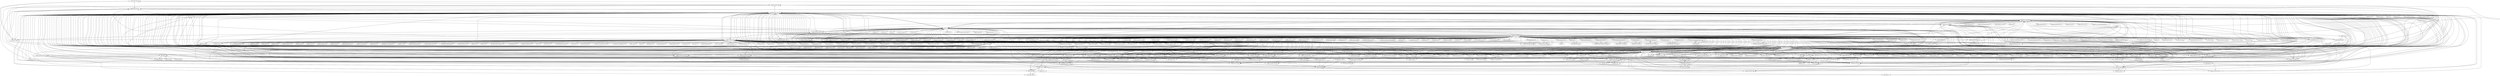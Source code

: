 strict digraph {
	"178.79.185.175:70" -> "178.79.185.175:70"
	"178.79.185.175:70" -> "gopher.r-36.net:70"
	"178.79.185.175:70" -> "gopherproject.org:70"
	"178.79.185.175:70" -> "me0w.net:70"
	"178.79.185.175:70"[alive=true]
	"2f30.org:70" -> "2f30.org:70"
	"2f30.org:70" -> "dl.2f30.org:70"
	"2f30.org:70" -> "r-36.net:70"
	"2f30.org:70" -> "u.2f30.org:70"
	"2f30.org:70" -> "z3bra.org:70"
	"2f30.org:70"[alive=true]
	"386server.info:70" -> "gopher.386server.info:70"
	"386server.info:70" -> "gopher.floodgap.com:70"
	"386server.info:70"[alive=true]
	"3e8.org:70" -> "3e8.org:70"
	"3e8.org:70"[alive=true]
	"4d2.org:70" -> "gopher.4d2.org:70"
	"4d2.org:70"[alive=true]
	"661.org:70" -> "dams.zapto.org:70"
	"661.org:70" -> "gopher.feedle.net:70"
	"661.org:70" -> "gopher.floodgap.com:70"
	"661.org:70" -> "gopher.quux.org:70"
	"661.org:70"[alive=true]
	"aden.io:70" -> "gopher.floodgap.com:70"
	"aden.io:70"[alive=true]
	"archive.ntp.org:70" -> "packages.ntp.org:7070"
	"archive.ntp.org:70" -> "psp5.ntp.org:70"
	"archive.ntp.org:70"[alive=true]
	"bbs.cs.nccu.edu.tw:70" -> "bbs.cs.nccu.edu.tw:70"
	"bbs.cs.nccu.edu.tw:70"[alive=true]
	"bbs.synchro.net:70" -> "bbs.synchro.net:70"
	"bbs.synchro.net:70"[alive=true]
	"bbs3.nsysu.edu.tw:70" -> "bbs3:70"
	"bbs3.nsysu.edu.tw:70"[alive=true]
	"bean.tinfig.com:70" -> "bean.tinfig.com:70"
	"bean.tinfig.com:70"[alive=true]
	"blaatschaap.be:70" -> "blaatschaap.be:70"
	"blaatschaap.be:70"[alive=true]
	"boomlin.de:70" -> "boomlin.de:70"
	"boomlin.de:70"[alive=true]
	"borg.n0mth.com:70" -> "gopher.quux.org:70"
	"borg.n0mth.com:70" -> "gopher.tc.umn.edu:70"
	"borg.n0mth.com:70"[alive=true]
	"botswana.quix.us:70" -> "qix.me:70"
	"botswana.quix.us:70"[alive=true]
	"boyiajas.freeshell.org:70" -> "gopher.floodgap.com:70"
	"boyiajas.freeshell.org:70" -> "sdf.org:70"
	"boyiajas.freeshell.org:70"[alive=true]
	"burgr.telehack.org:70" -> "gopher.floodgap.com:70"
	"burgr.telehack.org:70" -> "gopher.quux.org:70"
	"burgr.telehack.org:70" -> "meulie.net:70"
	"burgr.telehack.org:70" -> "norbert79.uk.to:70"
	"burgr.telehack.org:70"[alive=true]
	"capitolgopher.dyndns.org:70" -> "capitolgopher.dyndns.org:70"
	"capitolgopher.dyndns.org:70"[alive=true]
	"charliebrown.outwardhosting.com:70" -> "charliebrown.outwardhosting.com:70"
	"charliebrown.outwardhosting.com:70" -> "gopher.floodgap.com:70"
	"charliebrown.outwardhosting.com:70"[alive=true]
	"d6.szif.hu:70" -> "193.6.10.1:70"
	"d6.szif.hu:70" -> "d6.szif.hu:70"
	"d6.szif.hu:70" -> "ftp.bme.hu:70"
	"d6.szif.hu:70" -> "ftp.szif.hu:70"
	"d6.szif.hu:70" -> "gopher.abc.hu:70"
	"d6.szif.hu:70" -> "gopher.bke.hu:70"
	"d6.szif.hu:70" -> "gopher.bme.hu:70"
	"d6.szif.hu:70" -> "gopher.elte.hu:70"
	"d6.szif.hu:70" -> "gopher.eunet.hu:70"
	"d6.szif.hu:70" -> "gopher.gau.hu:70"
	"d6.szif.hu:70" -> "gopher.kfki.hu:70"
	"d6.szif.hu:70" -> "gopher.lib.klte.hu:70"
	"d6.szif.hu:70" -> "hix.elte.hu:70"
	"d6.szif.hu:70" -> "huearn.sztaki.hu:70"
	"d6.szif.hu:70" -> "hugbox.sztaki.hu:70"
	"d6.szif.hu:70" -> "ipiux.jpte.hu:70"
	"d6.szif.hu:70" -> "mars.sztaki.hu:70"
	"d6.szif.hu:70" -> "miat0.vein.hu:70"
	"d6.szif.hu:70" -> "sol.cc.jate.u-szeged.hu:70"
	"d6.szif.hu:70"[alive=true]
	"daisy.shortcircuit.net.au:70" -> "arrow.shortcircuit.net.au:70"
	"daisy.shortcircuit.net.au:70" -> "daisy.shortcircuit.net.au:70"
	"daisy.shortcircuit.net.au:70" -> "go.nickshanks.com:70"
	"daisy.shortcircuit.net.au:70" -> "gopher.domain.dom:70"
	"daisy.shortcircuit.net.au:70" -> "gopher.floodgap.com:70"
	"daisy.shortcircuit.net.au:70" -> "gopher.veroneau.net:70"
	"daisy.shortcircuit.net.au:70" -> "gopher.viste.fr:70"
	"daisy.shortcircuit.net.au:70" -> "gophernicus.org:70"
	"daisy.shortcircuit.net.au:70" -> "gopherpedia.com:70"
	"daisy.shortcircuit.net.au:70" -> "gopherproject.org:70"
	"daisy.shortcircuit.net.au:70" -> "jgw.mdns.org:70"
	"daisy.shortcircuit.net.au:70" -> "sdf.org:70"
	"daisy.shortcircuit.net.au:70"[alive=true]
	"dawoodfall.net:70" -> "dawoodfall.net:70"
	"dawoodfall.net:70"[alive=true]
	"derrick.sobodash.com:70" -> "gopher.derrick.sobodash.com:70"
	"derrick.sobodash.com:70"[alive=true]
	"devio.us:70" -> "devio.us:70"
	"devio.us:70"[alive=true]
	"discord.erisian.ca:70" -> "discord.erisian.ca:70"
	"discord.erisian.ca:70" -> "gopher.floodgap.com:70"
	"discord.erisian.ca:70"[alive=true]
	"dl.2f30.org:70" -> "dl.2f30.org:70"
	"dl.2f30.org:70"[alive=true]
	"doomanddarkness.eu:70" -> "doomanddarkness.eu:70"
	"doomanddarkness.eu:70" -> "meikodis.org:70"
	"doomanddarkness.eu:70"[alive=true]
	"download.tuxfamily.org:70" -> "downloads.tuxfamily.org:70"
	"download.tuxfamily.org:70"[alive=true]
	"downloads.tuxfamily.org:70" -> "downloads.tuxfamily.org:70"
	"downloads.tuxfamily.org:70"[alive=true]
	"droog.sdf-eu.org:70" -> "gopher.floodgap.com:70"
	"droog.sdf-eu.org:70" -> "sdf.org:70"
	"droog.sdf-eu.org:70" -> "sdfeu.org:70"
	"droog.sdf-eu.org:70"[alive=true]
	"elf.freeshell.org:70" -> "gopher.floodgap.com:70"
	"elf.freeshell.org:70" -> "sdf.org:70"
	"elf.freeshell.org:70"[alive=true]
	"erisian.ca:70" -> "discord.erisian.ca:70"
	"erisian.ca:70"[alive=true]
	"firien.helluin.org:70" -> "rohan.helluin.org:70"
	"firien.helluin.org:70"[alive=true]
	"floodgap.com:70" -> "gopher.floodgap.com:70"
	"floodgap.com:70" -> "sdf.org:70"
	"floodgap.com:70"[alive=true]
	"ftp.szif.hu:70" -> "d6.szif.hu:70"
	"ftp.szif.hu:70"[alive=true]
	"gdead.berkeley.edu:70" -> "nemesis.cs.berkeley.edu:70"
	"gdead.berkeley.edu:70"[alive=true]
	"glog.fosconetwork.org:70" -> "glog.fosconetwork.org:70"
	"glog.fosconetwork.org:70"[alive=true]
	"go.nickshanks.com:70" -> "go.nickshanks.com:70"
	"go.nickshanks.com:70" -> "gopher.floodgap.com:70"
	"go.nickshanks.com:70"[alive=true]
	"goffer.dyn-o-saur.com:70" -> "goffer.dyn-o-saur.com:70"
	"goffer.dyn-o-saur.com:70" -> "gopher.floodgap.com:70"
	"goffer.dyn-o-saur.com:70" -> "gopher.quux.org:70"
	"goffer.dyn-o-saur.com:70"[alive=true]
	"gopher.386server.info:70" -> "gopher.386server.info:70"
	"gopher.386server.info:70" -> "gopher.floodgap.com:70"
	"gopher.386server.info:70"[alive=true]
	"gopher.4d2.org:70" -> "gopher.4d2.org:70"
	"gopher.4d2.org:70"[alive=true]
	"gopher.6d6b73.com:70" -> "gopher.6d6b73.com:70"
	"gopher.6d6b73.com:70"[alive=true]
	"gopher.blaatschaap.be:70" -> "blaatschaap.be:70"
	"gopher.blaatschaap.be:70"[alive=true]
	"gopher.cclifford.net:70" -> "gopher.cclifford.net:70"
	"gopher.cclifford.net:70" -> "gopher.floodgap.com:70"
	"gopher.cclifford.net:70" -> "gopherpedia.com:70"
	"gopher.cclifford.net:70" -> "sdf.org:70"
	"gopher.cclifford.net:70"[alive=true]
	"gopher.cnecsan.edu.br:70" -> "gopher.cnecsan.edu.br:70"
	"gopher.cnecsan.edu.br:70" -> "gopher.floodgap.com:70"
	"gopher.cnecsan.edu.br:70" -> "sdf.lonestar.org:70"
	"gopher.cnecsan.edu.br:70"[alive=true]
	"gopher.derrick.sobodash.com:70" -> "gopher.derrick.sobodash.com:70"
	"gopher.derrick.sobodash.com:70"[alive=true]
	"gopher.dluciv.name:70" -> "gopher.dluciv.name:70"
	"gopher.dluciv.name:70" -> "gopher.floodgap.com:70"
	"gopher.dluciv.name:70" -> "sdf.org:70"
	"gopher.dluciv.name:70"[alive=true]
	"gopher.docfile.org:70" -> "386server.info:70"
	"gopher.docfile.org:70" -> "86.43.88.90:70"
	"gopher.docfile.org:70" -> "aerv.nl:70"
	"gopher.docfile.org:70" -> "aora.nux.be:70"
	"gopher.docfile.org:70" -> "archive.ntp.org:70"
	"gopher.docfile.org:70" -> "attila.bofh.it:70"
	"gopher.docfile.org:70" -> "bbs.nsysu.edu.tw:70"
	"gopher.docfile.org:70" -> "bbs.quickfox.net:70"
	"gopher.docfile.org:70" -> "bbs.synchro.net:70"
	"gopher.docfile.org:70" -> "bbsorillia.com:70"
	"gopher.docfile.org:70" -> "blog.signalnine.net:70"
	"gopher.docfile.org:70" -> "bounty.rbfh.de:70"
	"gopher.docfile.org:70" -> "cattell.psych.upenn.edu:70"
	"gopher.docfile.org:70" -> "cunyvm.cuny.edu:70"
	"gopher.docfile.org:70" -> "d6.szif.hu:70"
	"gopher.docfile.org:70" -> "dams.zapto.org:70"
	"gopher.docfile.org:70" -> "elrond.schoenleber.com:70"
	"gopher.docfile.org:70" -> "freeshell.org:70"
	"gopher.docfile.org:70" -> "ftp.bio.indiana.edu:70"
	"gopher.docfile.org:70" -> "g4jc.gamergeekparty.com:70"
	"gopher.docfile.org:70" -> "gdead.berkeley.edu:70"
	"gopher.docfile.org:70" -> "geckopfote.dyn-o-saur.com:70"
	"gopher.docfile.org:70" -> "glog.fosconetwork.org:70"
	"gopher.docfile.org:70" -> "go.nickshanks.com:70"
	"gopher.docfile.org:70" -> "gopher.386server.info:70"
	"gopher.docfile.org:70" -> "gopher.4d2.org:70"
	"gopher.docfile.org:70" -> "gopher.aerv.nl:70"
	"gopher.docfile.org:70" -> "gopher.carnagevisors.net:70"
	"gopher.docfile.org:70" -> "gopher.docfile.org:70"
	"gopher.docfile.org:70" -> "gopher.floodgap.com:70"
	"gopher.docfile.org:70" -> "gopher.fnordpol.de:70"
	"gopher.docfile.org:70" -> "gopher.hearmon.co.uk:70"
	"gopher.docfile.org:70" -> "gopher.hkbu.edu.hk:70"
	"gopher.docfile.org:70" -> "gopher.iesanet.com.br:70"
	"gopher.docfile.org:70" -> "gopher.iif.hu:4323"
	"gopher.docfile.org:70" -> "gopher.iif.hu:70"
	"gopher.docfile.org:70" -> "gopher.kostecke.net:70"
	"gopher.docfile.org:70" -> "gopher.kvanals.org:70"
	"gopher.docfile.org:70" -> "gopher.kvi.nl:70"
	"gopher.docfile.org:70" -> "gopher.meulie.net:70"
	"gopher.docfile.org:70" -> "gopher.northtech.us:70"
	"gopher.docfile.org:70" -> "gopher.nux.be:70"
	"gopher.docfile.org:70" -> "gopher.org.ru:70"
	"gopher.docfile.org:70" -> "gopher.pcrpg.org:70"
	"gopher.docfile.org:70" -> "gopher.petergarner.net:70"
	"gopher.docfile.org:70" -> "gopher.quux.org:70"
	"gopher.docfile.org:70" -> "gopher.rbfh.de:70"
	"gopher.docfile.org:70" -> "gopher.rp.spb.su:70"
	"gopher.docfile.org:70" -> "gopher.sacrideo.us:70"
	"gopher.docfile.org:70" -> "gopher.saugus.net:70"
	"gopher.docfile.org:70" -> "gopher.semmel.ch:70"
	"gopher.docfile.org:70" -> "gopher.shii.org:70"
	"gopher.docfile.org:70" -> "gopher.signalnine.net:70"
	"gopher.docfile.org:70" -> "gopher.srcf.ucam.org:70"
	"gopher.docfile.org:70" -> "gopher.std.com:70"
	"gopher.docfile.org:70" -> "gopher.studiolab45.net:70"
	"gopher.docfile.org:70" -> "gopher.talkingcats.com:70"
	"gopher.docfile.org:70" -> "gopher.teply.info:70"
	"gopher.docfile.org:70" -> "gopher.ucc.cuny.edu:70"
	"gopher.docfile.org:70" -> "gopher.update.uu.se:70"
	"gopher.docfile.org:70" -> "gopher.venusventriloquist.com:70"
	"gopher.docfile.org:70" -> "gopher.wensley.org.uk:70"
	"gopher.docfile.org:70" -> "gopher.xnet.fi:70"
	"gopher.docfile.org:70" -> "gopherpedia.com:70"
	"gopher.docfile.org:70" -> "gopherproject.org:70"
	"gopher.docfile.org:70" -> "greengenes.cit.cornell.edu:70"
	"gopher.docfile.org:70" -> "hal3000.cx:70"
	"gopher.docfile.org:70" -> "hal3000.cx:7070"
	"gopher.docfile.org:70" -> "hennesy.homelinux.org:70"
	"gopher.docfile.org:70" -> "heymon.princeton.edu:1070"
	"gopher.docfile.org:70" -> "imutnapistim.dontexist.org:70"
	"gopher.docfile.org:70" -> "iubio.bio.indiana.edu:70"
	"gopher.docfile.org:70" -> "jba.freeshell.org:70"
	"gopher.docfile.org:70" -> "kalb.ath.cx:70"
	"gopher.docfile.org:70" -> "karel.pri.ee:70"
	"gopher.docfile.org:70" -> "kernel.org:79"
	"gopher.docfile.org:70" -> "kim.scarborough.chicago.il.us:70"
	"gopher.docfile.org:70" -> "kkjrascher.dnsalias.net:70"
	"gopher.docfile.org:70" -> "lime.dnsalias.net:70"
	"gopher.docfile.org:70" -> "magpie.bio.indiana.edu:70"
	"gopher.docfile.org:70" -> "mail.rp.spb.su:70"
	"gopher.docfile.org:70" -> "maistre.ath.cx:70"
	"gopher.docfile.org:70" -> "mirror.lug.udel.edu:70"
	"gopher.docfile.org:70" -> "moo.ca:70"
	"gopher.docfile.org:70" -> "mozart.fiu.edu:70"
	"gopher.docfile.org:70" -> "nemesis.cs.berkeley.edu:70"
	"gopher.docfile.org:70" -> "nerd.endoftheinternet.org:70"
	"gopher.docfile.org:70" -> "net.bio.net:70"
	"gopher.docfile.org:70" -> "net1.hkbu.edu.hk:70"
	"gopher.docfile.org:70" -> "netmonserver.princeton.edu:1070"
	"gopher.docfile.org:70" -> "newkraitch.cs.berkeley.edu:70"
	"gopher.docfile.org:70" -> "nickmaslon.com:70"
	"gopher.docfile.org:70" -> "ntp0.isc.org:70"
	"gopher.docfile.org:70" -> "packages.ntp.org:7070"
	"gopher.docfile.org:70" -> "pha.se:79"
	"gopher.docfile.org:70" -> "pineapple.vg:70"
	"gopher.docfile.org:70" -> "pongonova.org:70"
	"gopher.docfile.org:70" -> "port70.net:70"
	"gopher.docfile.org:70" -> "psp5.ntp.org:70"
	"gopher.docfile.org:70" -> "psych.upenn.edu:70"
	"gopher.docfile.org:70" -> "quix.us:70"
	"gopher.docfile.org:70" -> "quux.org:70"
	"gopher.docfile.org:70" -> "rachael.dyndns.org:70"
	"gopher.docfile.org:70" -> "rob.synchro.net:70"
	"gopher.docfile.org:70" -> "robsayers.com:70"
	"gopher.docfile.org:70" -> "scrymud.net:70"
	"gopher.docfile.org:70" -> "sdf.lonestar.org:70"
	"gopher.docfile.org:70" -> "seanm.ca:70"
	"gopher.docfile.org:70" -> "sipb.mit.edu:70"
	"gopher.docfile.org:70" -> "srv.gopherspace.eu:70"
	"gopher.docfile.org:70" -> "srv1.iesanet.com.br:70"
	"gopher.docfile.org:70" -> "stat.wensley.org.uk:70"
	"gopher.docfile.org:70" -> "telefisk.org:70"
	"gopher.docfile.org:70" -> "thinkindifferent.net:70"
	"gopher.docfile.org:70" -> "umn.edu:70"
	"gopher.docfile.org:70" -> "uninformativ.de:70"
	"gopher.docfile.org:70" -> "venusventriloquist.com:70"
	"gopher.docfile.org:70" -> "vert.synchro.net:70"
	"gopher.docfile.org:70" -> "vinland.freeshell.org:70"
	"gopher.docfile.org:70" -> "world.std.com:70"
	"gopher.docfile.org:70" -> "www.polarhome.com:27070"
	"gopher.docfile.org:70" -> "www.quux.org:70"
	"gopher.docfile.org:70" -> "www.semmel.ch:70"
	"gopher.docfile.org:70" -> "x500.tc.umn.edu:70"
	"gopher.docfile.org:70" -> "x500.umn.edu:70"
	"gopher.docfile.org:70" -> "zcrayfish.dyndns.org:70"
	"gopher.docfile.org:70"[alive=true]
	"gopher.feedle.net:70" -> "dams.zapto.org:70"
	"gopher.feedle.net:70" -> "gopher.feedle.net:70"
	"gopher.feedle.net:70" -> "gopher.floodgap.com:70"
	"gopher.feedle.net:70" -> "gopher.quux.org:70"
	"gopher.feedle.net:70"[alive=true]
	"gopher.floodgap.com:70" -> "2f30.org:70"
	"gopher.floodgap.com:70" -> "386server.info:70"
	"gopher.floodgap.com:70" -> "661.org:70"
	"gopher.floodgap.com:70" -> "aerv.nl:70"
	"gopher.floodgap.com:70" -> "antono.info:70"
	"gopher.floodgap.com:70" -> "archive.ntp.org:70"
	"gopher.floodgap.com:70" -> "arrow.shortcircuit.net.au:70"
	"gopher.floodgap.com:70" -> "bbsorillia.com:70"
	"gopher.floodgap.com:70" -> "bigend.tyrfingr.is:70"
	"gopher.floodgap.com:70" -> "blaatschaap.be:70"
	"gopher.floodgap.com:70" -> "capitolgopher.dyndns.org:70"
	"gopher.floodgap.com:70" -> "charliebrown.outwardhosting.com:70"
	"gopher.floodgap.com:70" -> "d6.szif.hu:70"
	"gopher.floodgap.com:70" -> "daisy.shortcircuit.net.au:70"
	"gopher.floodgap.com:70" -> "dawoodfall.net:70"
	"gopher.floodgap.com:70" -> "devio.us:70"
	"gopher.floodgap.com:70" -> "discord.erisian.ca:70"
	"gopher.floodgap.com:70" -> "doomanddarkness.eu:70"
	"gopher.floodgap.com:70" -> "droog.sdf-eu.org:70"
	"gopher.floodgap.com:70" -> "firien.helluin.org:70"
	"gopher.floodgap.com:70" -> "freeshell.org:70"
	"gopher.floodgap.com:70" -> "ftp.szif.hu:70"
	"gopher.floodgap.com:70" -> "gdead.berkeley.edu:70"
	"gopher.floodgap.com:70" -> "glog.fosconetwork.org:70"
	"gopher.floodgap.com:70" -> "go.nickshanks.com:70"
	"gopher.floodgap.com:70" -> "goffer.dyn-o-saur.com:70"
	"gopher.floodgap.com:70" -> "gopher.386server.info:70"
	"gopher.floodgap.com:70" -> "gopher.4d2.org:70"
	"gopher.floodgap.com:70" -> "gopher.aerv.nl:70"
	"gopher.floodgap.com:70" -> "gopher.ambernova.net:70"
	"gopher.floodgap.com:70" -> "gopher.anthrobsd.net:70"
	"gopher.floodgap.com:70" -> "gopher.border6.com:70"
	"gopher.floodgap.com:70" -> "gopher.dayid.org:70"
	"gopher.floodgap.com:70" -> "gopher.docfile.org:70"
	"gopher.floodgap.com:70" -> "gopher.feedle.net:70"
	"gopher.floodgap.com:70" -> "gopher.floodgap.com:70"
	"gopher.floodgap.com:70" -> "gopher.fnordpol.de:70"
	"gopher.floodgap.com:70" -> "gopher.hell.pl:70"
	"gopher.floodgap.com:70" -> "gopher.idefix.net:70"
	"gopher.floodgap.com:70" -> "gopher.iesanet.com.br:70"
	"gopher.floodgap.com:70" -> "gopher.info-underground.net:70"
	"gopher.floodgap.com:70" -> "gopher.johncave.co.nz:70"
	"gopher.floodgap.com:70" -> "gopher.kostecke.net:70"
	"gopher.floodgap.com:70" -> "gopher.kvanals.org:70"
	"gopher.floodgap.com:70" -> "gopher.meulie.net:70"
	"gopher.floodgap.com:70" -> "gopher.pcrpg.org:70"
	"gopher.floodgap.com:70" -> "gopher.petergarner.net:70"
	"gopher.floodgap.com:70" -> "gopher.puggsy.net:70"
	"gopher.floodgap.com:70" -> "gopher.quux.org:70"
	"gopher.floodgap.com:70" -> "gopher.r-36.net:70"
	"gopher.floodgap.com:70" -> "gopher.raumzeitlabor.org:70"
	"gopher.floodgap.com:70" -> "gopher.robsayers.com:70"
	"gopher.floodgap.com:70" -> "gopher.rp.spb.su:70"
	"gopher.floodgap.com:70" -> "gopher.saugus.net:70"
	"gopher.floodgap.com:70" -> "gopher.semmel.ch:70"
	"gopher.floodgap.com:70" -> "gopher.smutek.pl:70"
	"gopher.floodgap.com:70" -> "gopher.srcf.net:70"
	"gopher.floodgap.com:70" -> "gopher.srcf.ucam.org:70"
	"gopher.floodgap.com:70" -> "gopher.std.com:70"
	"gopher.floodgap.com:70" -> "gopher.su:70"
	"gopher.floodgap.com:70" -> "gopher.talkingcats.com:70"
	"gopher.floodgap.com:70" -> "gopher.teply.info:70"
	"gopher.floodgap.com:70" -> "gopher.update.uu.se:70"
	"gopher.floodgap.com:70" -> "gopher.venusventriloquist.com:70"
	"gopher.floodgap.com:70" -> "gopher.veroneau.net:70"
	"gopher.floodgap.com:70" -> "gopher.viste-family.net:70"
	"gopher.floodgap.com:70" -> "gopher.viste.fr:70"
	"gopher.floodgap.com:70" -> "gopher.vsta.org:70"
	"gopher.floodgap.com:70" -> "gopher.wensley.org.uk:70"
	"gopher.floodgap.com:70" -> "gopher4.intercal.org.uk:70"
	"gopher.floodgap.com:70" -> "gophernicus.org:70"
	"gopher.floodgap.com:70" -> "gopherpedia.com:70"
	"gopher.floodgap.com:70" -> "gopherproject.org:70"
	"gopher.floodgap.com:70" -> "gopherspace.de:70"
	"gopher.floodgap.com:70" -> "grindcore.ch:70"
	"gopher.floodgap.com:70" -> "holviala.com:70"
	"gopher.floodgap.com:70" -> "holviala.com:79"
	"gopher.floodgap.com:70" -> "home.aplu.fr:70"
	"gopher.floodgap.com:70" -> "hyperreal.com:70"
	"gopher.floodgap.com:70" -> "i-logout.cz:70"
	"gopher.floodgap.com:70" -> "infimus.org:70"
	"gopher.floodgap.com:70" -> "intranet.hacu.net:70"
	"gopher.floodgap.com:70" -> "isisunveiled.no-ip.org:70"
	"gopher.floodgap.com:70" -> "jba.freeshell.org:70"
	"gopher.floodgap.com:70" -> "jgw.mdns.org:70"
	"gopher.floodgap.com:70" -> "justinleetyler.com:70"
	"gopher.floodgap.com:70" -> "karel.pri.ee:70"
	"gopher.floodgap.com:70" -> "karel.tt.ee:70"
	"gopher.floodgap.com:70" -> "kkjrascher.dnsalias.net:70"
	"gopher.floodgap.com:70" -> "lanrokobal.dyndns.org:70"
	"gopher.floodgap.com:70" -> "linuxlalala.no-ip.biz:70"
	"gopher.floodgap.com:70" -> "mail.rp.spb.su:70"
	"gopher.floodgap.com:70" -> "maistre.ath.cx:70"
	"gopher.floodgap.com:70" -> "maistre.uni.cx:70"
	"gopher.floodgap.com:70" -> "me0w.net:70"
	"gopher.floodgap.com:70" -> "meikodis.org:70"
	"gopher.floodgap.com:70" -> "mirror.lug.udel.edu:70"
	"gopher.floodgap.com:70" -> "nemesis.cs.berkeley.edu:70"
	"gopher.floodgap.com:70" -> "nickmaslon.com:70"
	"gopher.floodgap.com:70" -> "oceamer.com:70"
	"gopher.floodgap.com:70" -> "packages.ntp.org:7070"
	"gopher.floodgap.com:70" -> "pest.quix.us:70"
	"gopher.floodgap.com:70" -> "phlogosphere.org:70"
	"gopher.floodgap.com:70" -> "planet.entropia.de:70"
	"gopher.floodgap.com:70" -> "pongonova.org:70"
	"gopher.floodgap.com:70" -> "port70.dk:70"
	"gopher.floodgap.com:70" -> "port70.net:70"
	"gopher.floodgap.com:70" -> "psp5.ntp.org:70"
	"gopher.floodgap.com:70" -> "qix.me:70"
	"gopher.floodgap.com:70" -> "quix.us:70"
	"gopher.floodgap.com:70" -> "quux.org:70"
	"gopher.floodgap.com:70" -> "r-36.net:70"
	"gopher.floodgap.com:70" -> "r4tb0x.org:70"
	"gopher.floodgap.com:70" -> "redhill.net.nz:70"
	"gopher.floodgap.com:70" -> "retro-net.org:70"
	"gopher.floodgap.com:70" -> "ricochet.info.tm:70"
	"gopher.floodgap.com:70" -> "rob.synchro.net:70"
	"gopher.floodgap.com:70" -> "robsayers.com:70"
	"gopher.floodgap.com:70" -> "salsa.net:70"
	"gopher.floodgap.com:70" -> "sandrolittke.de:70"
	"gopher.floodgap.com:70" -> "sdf-eu.org:70"
	"gopher.floodgap.com:70" -> "sdf.lonestar.org:70"
	"gopher.floodgap.com:70" -> "sdf.org:70"
	"gopher.floodgap.com:70" -> "sdf.org:79"
	"gopher.floodgap.com:70" -> "sdfeu.org:70"
	"gopher.floodgap.com:70" -> "sipb.mit.edu:70"
	"gopher.floodgap.com:70" -> "srv.gopherspace.eu:70"
	"gopher.floodgap.com:70" -> "srv1.iesanet.com.br:70"
	"gopher.floodgap.com:70" -> "stat.wensley.org.uk:70"
	"gopher.floodgap.com:70" -> "telefisk.org:70"
	"gopher.floodgap.com:70" -> "telehack.tk:70"
	"gopher.floodgap.com:70" -> "theru.org:70"
	"gopher.floodgap.com:70" -> "thinkindifferent.net:70"
	"gopher.floodgap.com:70" -> "thunder.thunderstone.com:70"
	"gopher.floodgap.com:70" -> "tilde.land:70"
	"gopher.floodgap.com:70" -> "tomatobodhi.twilightparadox.com:70"
	"gopher.floodgap.com:70" -> "tonybaldwin.homelinux.net:70"
	"gopher.floodgap.com:70" -> "tonybaldwin.me:70"
	"gopher.floodgap.com:70" -> "tyrfingr.is:70"
	"gopher.floodgap.com:70" -> "u.2f30.org:70"
	"gopher.floodgap.com:70" -> "uninformativ.de:70"
	"gopher.floodgap.com:70" -> "v6shell.org:70"
	"gopher.floodgap.com:70" -> "venusventriloquist.com:70"
	"gopher.floodgap.com:70" -> "vert.synchro.net:70"
	"gopher.floodgap.com:70" -> "viste-family.net:70"
	"gopher.floodgap.com:70" -> "vk7hse.hobby-site.org:70"
	"gopher.floodgap.com:70" -> "vsta.org:70"
	"gopher.floodgap.com:70" -> "vulcan.tonybaldwin.org:70"
	"gopher.floodgap.com:70" -> "whitemesa.net:70"
	"gopher.floodgap.com:70" -> "world.std.com:70"
	"gopher.floodgap.com:70" -> "www.moegen-wir.net:70"
	"gopher.floodgap.com:70" -> "www.polarhome.com:27070"
	"gopher.floodgap.com:70" -> "www.quux.org:70"
	"gopher.floodgap.com:70" -> "www.redhill.net.nz:70"
	"gopher.floodgap.com:70" -> "www.semmel.ch:70"
	"gopher.floodgap.com:70" -> "www.terminalcore.net:70"
	"gopher.floodgap.com:70" -> "xenotide.no-ip.org:70"
	"gopher.floodgap.com:70" -> "xepb.org:70"
	"gopher.floodgap.com:70" -> "xn--9bi.net:70"
	"gopher.floodgap.com:70" -> "xy0.org:70"
	"gopher.floodgap.com:70" -> "ygrex.ru:70"
	"gopher.floodgap.com:70" -> "z3bra.org:70"
	"gopher.floodgap.com:70" -> "zcrayfish.dyndns.org:70"
	"gopher.floodgap.com:70"[alive=true]
	"gopher.fnordpol.de:70" -> "athene.dnsalias.org:70"
	"gopher.fnordpol.de:70" -> "gopher.floodgap.com:70"
	"gopher.fnordpol.de:70" -> "gopher.fnordpol.de:70"
	"gopher.fnordpol.de:70" -> "gopherproject.org:70"
	"gopher.fnordpol.de:70"[alive=true]
	"gopher.gophernicus.org:70" -> "gophernicus.org:70"
	"gopher.gophernicus.org:70" -> "holviala.com:70"
	"gopher.gophernicus.org:70"[alive=true]
	"gopher.gopherproject.org:70" -> "gopher.floodgap.com:70"
	"gopher.gopherproject.org:70" -> "sdf.org:70"
	"gopher.gopherproject.org:70"[alive=true]
	"gopher.hearmon.co.uk:70" -> "gopher.hearmon.co.uk:70"
	"gopher.hearmon.co.uk:70"[alive=true]
	"gopher.hell.pl:70" -> "gopher.quux.org:70"
	"gopher.hell.pl:70"[alive=true]
	"gopher.hennesy.org:70" -> "gopher.hennesy.org:70"
	"gopher.hennesy.org:70"[alive=true]
	"gopher.holviala.com:70" -> "gophernicus.org:70"
	"gopher.holviala.com:70" -> "holviala.com:70"
	"gopher.holviala.com:70"[alive=true]
	"gopher.idefix.net:70" -> "gopher.floodgap.com:70"
	"gopher.idefix.net:70"[alive=true]
	"gopher.illyse.net:70" -> "gopher.illyse.net:70"
	"gopher.illyse.net:70"[alive=true]
	"gopher.info-underground.net:70" -> "gopher.quux.org:70"
	"gopher.info-underground.net:70" -> "knuth.info-underground.net:70"
	"gopher.info-underground.net:70"[alive=true]
	"gopher.intercal.org.uk:70" -> "gopher.floodgap.com:70"
	"gopher.intercal.org.uk:70" -> "gopher4.intercal.org.uk:70"
	"gopher.intercal.org.uk:70" -> "sdf.org:70"
	"gopher.intercal.org.uk:70"[alive=true]
	"gopher.johncave.co.nz:70" -> "gopher.johncave.co.nz:70"
	"gopher.johncave.co.nz:70"[alive=true]
	"gopher.kostecke.net:70" -> "gopher.kostecke.net:70"
	"gopher.kostecke.net:70"[alive=true]
	"gopher.kvanals.org:70" -> "gopher.kvanals.org:70"
	"gopher.kvanals.org:70"[alive=true]
	"gopher.lindachan.net:70" -> "gopher.floodgap.com:70"
	"gopher.lindachan.net:70" -> "gopher.lindachan.net:70"
	"gopher.lindachan.net:70"[alive=true]
	"gopher.meulie.net:70" -> "gopher.meulie.net:70"
	"gopher.meulie.net:70"[alive=true]
	"gopher.pclovers.ru:70" -> "gopher.floodgap.com:70"
	"gopher.pclovers.ru:70" -> "gopher.pclovers.ru:70"
	"gopher.pclovers.ru:70"[alive=true]
	"gopher.pcrpg.org:70" -> "gopher.floodgap.com:70"
	"gopher.pcrpg.org:70" -> "gopher.pcrpg.org:70"
	"gopher.pcrpg.org:70"[alive=true]
	"gopher.petergarner.net:70" -> "gopher.docfile.org:70"
	"gopher.petergarner.net:70" -> "gopher.floodgap.com:70"
	"gopher.petergarner.net:70" -> "gopher.gophernicus.org:70"
	"gopher.petergarner.net:70" -> "gopher.johncave.co.nz:70"
	"gopher.petergarner.net:70" -> "gopher.petergarner.net:70"
	"gopher.petergarner.net:70" -> "gopher.std.com:70"
	"gopher.petergarner.net:70"[alive=true]
	"gopher.puggsy.net:70" -> "gopher.quux.org:70"
	"gopher.puggsy.net:70" -> "gopher.tc.umn.edu:70"
	"gopher.puggsy.net:70"[alive=true]
	"gopher.quux.org:70" -> "aerv.nl:70"
	"gopher.quux.org:70" -> "freeshell.org:70"
	"gopher.quux.org:70" -> "gopher.floodgap.com:70"
	"gopher.quux.org:70" -> "gopher.heatdeath.org:70"
	"gopher.quux.org:70" -> "gopher.heavything.com:70"
	"gopher.quux.org:70" -> "gopher.osfn.org:70"
	"gopher.quux.org:70" -> "gopher.quux.org:70"
	"gopher.quux.org:70" -> "gopher.rp.spb.su:70"
	"gopher.quux.org:70" -> "gopher.well.sf.ca.us:70"
	"gopher.quux.org:70" -> "gopher.xn--ortsvernderlich-6kb.de:70"
	"gopher.quux.org:70" -> "hal3000.cx:70"
	"gopher.quux.org:70" -> "home.jumpjet.info:70"
	"gopher.quux.org:70" -> "igneous-rock.homeunix.net:70"
	"gopher.quux.org:70" -> "jgw.mdns.org:70"
	"gopher.quux.org:70" -> "quux.org:70"
	"gopher.quux.org:70" -> "shamrockshire.yi.org:70"
	"gopher.quux.org:70" -> "zedah.org:70"
	"gopher.quux.org:70"[alive=true]
	"gopher.r-36.net:70" -> "gopher.r-36.net:70"
	"gopher.r-36.net:70" -> "gopherproject.org:70"
	"gopher.r-36.net:70"[alive=true]
	"gopher.raumzeitlabor.org:70" -> "gopher.raumzeitlabor.org:70"
	"gopher.raumzeitlabor.org:70"[alive=true]
	"gopher.rbfh.de:70" -> "gopher.floodgap.com:70"
	"gopher.rbfh.de:70" -> "gopher.rbfh.de:70"
	"gopher.rbfh.de:70"[alive=true]
	"gopher.redowl.ca:70" -> "gopher.quux.org:70"
	"gopher.redowl.ca:70" -> "gopher.tc.umn.edu:70"
	"gopher.redowl.ca:70"[alive=true]
	"gopher.robsayers.com:70" -> "gopher.floodgap.com:70"
	"gopher.robsayers.com:70" -> "gopher.quux.org:70"
	"gopher.robsayers.com:70"[alive=true]
	"gopher.rp.spb.su:70" -> "gopher.paragrafprint.com:70"
	"gopher.rp.spb.su:70" -> "gopher.rp.spb.su:70"
	"gopher.rp.spb.su:70" -> "sdf.lonestar.org:70"
	"gopher.rp.spb.su:70" -> "www.polarhome.com:27070"
	"gopher.rp.spb.su:70"[alive=true]
	"gopher.saugus.net:70" -> "gopher.floodgap.com:70"
	"gopher.saugus.net:70" -> "gopher.saugus.net:70"
	"gopher.saugus.net:70"[alive=true]
	"gopher.semmel.ch:70" -> "gopher.semmel.ch:70"
	"gopher.semmel.ch:70"[alive=true]
	"gopher.smutek.pl:70" -> "gopher.floodgap.com:70"
	"gopher.smutek.pl:70" -> "gopher.hell.pl:70"
	"gopher.smutek.pl:70" -> "gopher.r-36.net:70"
	"gopher.smutek.pl:70" -> "gopher.smutek.pl:70"
	"gopher.smutek.pl:70" -> "gopherpedia.com:70"
	"gopher.smutek.pl:70"[alive=true]
	"gopher.sobodash.com:70" -> "gopher.derrick.sobodash.com:70"
	"gopher.sobodash.com:70"[alive=true]
	"gopher.srcf.net:70" -> "gopher.srcf.net:70"
	"gopher.srcf.net:70"[alive=true]
	"gopher.srcf.ucam.org:70" -> "gopher.srcf.net:70"
	"gopher.srcf.ucam.org:70"[alive=true]
	"gopher.std.com:70" -> "gopher.std.com:70"
	"gopher.std.com:70"[alive=true]
	"gopher.studiolab45.net:70" -> "gopher.studiolab45.net:70"
	"gopher.studiolab45.net:70"[alive=true]
	"gopher.su:70" -> "c:70"
	"gopher.su:70" -> "gopher.floodgap.com:70"
	"gopher.su:70" -> "gopher.quux.org:70"
	"gopher.su:70" -> "gopher.su:70"
	"gopher.su:70" -> "gopher.su:700"
	"gopher.su:70" -> "port70.net:70"
	"gopher.su:70" -> "sdf.lonestar.org:70"
	"gopher.su:70"[alive=true]
	"gopher.synack.me:70" -> "gopher.synack.me:70"
	"gopher.synack.me:70"[alive=true]
	"gopher.talkingcats.com:70" -> "gopher.floodgap.com:70"
	"gopher.talkingcats.com:70" -> "gopher.talkingcats.com:70"
	"gopher.talkingcats.com:70" -> "gophernicus.org:70"
	"gopher.talkingcats.com:70"[alive=true]
	"gopher.tamagothi.de:70" -> "gopher.floodgap.com:70"
	"gopher.tamagothi.de:70" -> "gopher.quux.org:70"
	"gopher.tamagothi.de:70" -> "gopher.rp.spb.su:70"
	"gopher.tamagothi.de:70" -> "gopher.tamagothi.de:70"
	"gopher.tamagothi.de:70"[alive=true]
	"gopher.teply.info:70" -> "gopher.teply.info:70"
	"gopher.teply.info:70"[alive=true]
	"gopher.venusventriloquist.com:70" -> "venusventriloquist.com:70"
	"gopher.venusventriloquist.com:70"[alive=true]
	"gopher.veroneau.net:70" -> "gopher.floodgap.com:70"
	"gopher.veroneau.net:70" -> "gopher.veroneau.net:70"
	"gopher.veroneau.net:70"[alive=true]
	"gopher.viste-family.net:70" -> "gopher.viste.fr:70"
	"gopher.viste-family.net:70"[alive=true]
	"gopher.viste.fr:70" -> "178.79.185.175:70"
	"gopher.viste.fr:70" -> "386server.info:70"
	"gopher.viste.fr:70" -> "3e8.org:70"
	"gopher.viste.fr:70" -> "4d2.org:70"
	"gopher.viste.fr:70" -> "661.org:70"
	"gopher.viste.fr:70" -> "aden.io:70"
	"gopher.viste.fr:70" -> "alistairsserver.no-ip.org:70"
	"gopher.viste.fr:70" -> "archive.ntp.org:70"
	"gopher.viste.fr:70" -> "bbs.cs.nccu.edu.tw:70"
	"gopher.viste.fr:70" -> "bbs.synchro.net:70"
	"gopher.viste.fr:70" -> "bbs3.nsysu.edu.tw:70"
	"gopher.viste.fr:70" -> "bean.tinfig.com:70"
	"gopher.viste.fr:70" -> "blaatschaap.be:70"
	"gopher.viste.fr:70" -> "boomlin.de:70"
	"gopher.viste.fr:70" -> "borg.n0mth.com:70"
	"gopher.viste.fr:70" -> "botswana.quix.us:70"
	"gopher.viste.fr:70" -> "boyiajas.freeshell.org:70"
	"gopher.viste.fr:70" -> "burgr.telehack.org:70"
	"gopher.viste.fr:70" -> "capitolgopher.dyndns.org:70"
	"gopher.viste.fr:70" -> "charliebrown.outwardhosting.com:70"
	"gopher.viste.fr:70" -> "d6.szif.hu:70"
	"gopher.viste.fr:70" -> "daisy.shortcircuit.net.au:70"
	"gopher.viste.fr:70" -> "dawoodfall.net:70"
	"gopher.viste.fr:70" -> "derrick.sobodash.com:70"
	"gopher.viste.fr:70" -> "devio.us:70"
	"gopher.viste.fr:70" -> "discord.erisian.ca:70"
	"gopher.viste.fr:70" -> "doomanddarkness.eu:70"
	"gopher.viste.fr:70" -> "download.tuxfamily.org:70"
	"gopher.viste.fr:70" -> "downloads.tuxfamily.org:70"
	"gopher.viste.fr:70" -> "droog.sdf-eu.org:70"
	"gopher.viste.fr:70" -> "elf.freeshell.org:70"
	"gopher.viste.fr:70" -> "entropia.de:70"
	"gopher.viste.fr:70" -> "erisian.ca:70"
	"gopher.viste.fr:70" -> "firien.helluin.org:70"
	"gopher.viste.fr:70" -> "floodgap.com:70"
	"gopher.viste.fr:70" -> "florey.gguy.me:70"
	"gopher.viste.fr:70" -> "freeshell.org:70"
	"gopher.viste.fr:70" -> "ftp.szif.hu:70"
	"gopher.viste.fr:70" -> "gdead.berkeley.edu:70"
	"gopher.viste.fr:70" -> "glog.fosconetwork.org:70"
	"gopher.viste.fr:70" -> "go.nickshanks.com:70"
	"gopher.viste.fr:70" -> "goffer.dyn-o-saur.com:70"
	"gopher.viste.fr:70" -> "gopher.386server.info:70"
	"gopher.viste.fr:70" -> "gopher.4d2.org:70"
	"gopher.viste.fr:70" -> "gopher.6d6b73.com:70"
	"gopher.viste.fr:70" -> "gopher.ambernova.net:70"
	"gopher.viste.fr:70" -> "gopher.blaatschaap.be:70"
	"gopher.viste.fr:70" -> "gopher.border6.com:70"
	"gopher.viste.fr:70" -> "gopher.cclifford.net:70"
	"gopher.viste.fr:70" -> "gopher.cnecsan.edu.br:70"
	"gopher.viste.fr:70" -> "gopher.dave.io:70"
	"gopher.viste.fr:70" -> "gopher.derrick.sobodash.com:70"
	"gopher.viste.fr:70" -> "gopher.dluciv.name:70"
	"gopher.viste.fr:70" -> "gopher.docfile.org:70"
	"gopher.viste.fr:70" -> "gopher.doeblitz.net:70"
	"gopher.viste.fr:70" -> "gopher.feedle.net:70"
	"gopher.viste.fr:70" -> "gopher.floodgap.com:70"
	"gopher.viste.fr:70" -> "gopher.fnordpol.de:70"
	"gopher.viste.fr:70" -> "gopher.gophernicus.org:70"
	"gopher.viste.fr:70" -> "gopher.gopherproject.org:70"
	"gopher.viste.fr:70" -> "gopher.hearmon.co.uk:70"
	"gopher.viste.fr:70" -> "gopher.hell.pl:70"
	"gopher.viste.fr:70" -> "gopher.hennesy.org:70"
	"gopher.viste.fr:70" -> "gopher.holviala.com:70"
	"gopher.viste.fr:70" -> "gopher.idefix.net:70"
	"gopher.viste.fr:70" -> "gopher.iesanet.com.br:70"
	"gopher.viste.fr:70" -> "gopher.illyse.net:70"
	"gopher.viste.fr:70" -> "gopher.info-underground.net:70"
	"gopher.viste.fr:70" -> "gopher.intercal.org.uk:70"
	"gopher.viste.fr:70" -> "gopher.ircfire.org:70"
	"gopher.viste.fr:70" -> "gopher.johncave.co.nz:70"
	"gopher.viste.fr:70" -> "gopher.kvanals.org:70"
	"gopher.viste.fr:70" -> "gopher.lindachan.net:70"
	"gopher.viste.fr:70" -> "gopher.meulie.net:70"
	"gopher.viste.fr:70" -> "gopher.mikolas.net:70"
	"gopher.viste.fr:70" -> "gopher.pclovers.ru:70"
	"gopher.viste.fr:70" -> "gopher.pcrpg.org:70"
	"gopher.viste.fr:70" -> "gopher.petergarner.net:70"
	"gopher.viste.fr:70" -> "gopher.puggsy.net:70"
	"gopher.viste.fr:70" -> "gopher.quux.org:70"
	"gopher.viste.fr:70" -> "gopher.r-36.net:70"
	"gopher.viste.fr:70" -> "gopher.raumzeitlabor.org:70"
	"gopher.viste.fr:70" -> "gopher.rbfh.de:70"
	"gopher.viste.fr:70" -> "gopher.redowl.ca:70"
	"gopher.viste.fr:70" -> "gopher.robsayers.com:70"
	"gopher.viste.fr:70" -> "gopher.rp.spb.su:70"
	"gopher.viste.fr:70" -> "gopher.saugus.net:70"
	"gopher.viste.fr:70" -> "gopher.semmel.ch:70"
	"gopher.viste.fr:70" -> "gopher.smutek.pl:70"
	"gopher.viste.fr:70" -> "gopher.sobodash.com:70"
	"gopher.viste.fr:70" -> "gopher.srcf.net:70"
	"gopher.viste.fr:70" -> "gopher.srcf.ucam.org:70"
	"gopher.viste.fr:70" -> "gopher.std.com:70"
	"gopher.viste.fr:70" -> "gopher.studiolab45.net:70"
	"gopher.viste.fr:70" -> "gopher.su:70"
	"gopher.viste.fr:70" -> "gopher.synack.me:70"
	"gopher.viste.fr:70" -> "gopher.tamagothi.de:70"
	"gopher.viste.fr:70" -> "gopher.teply.info:70"
	"gopher.viste.fr:70" -> "gopher.update.uu.se:70"
	"gopher.viste.fr:70" -> "gopher.utoronto.ca:70"
	"gopher.viste.fr:70" -> "gopher.venusventriloquist.com:70"
	"gopher.viste.fr:70" -> "gopher.veroneau.net:70"
	"gopher.viste.fr:70" -> "gopher.veronet.net:70"
	"gopher.viste.fr:70" -> "gopher.viste-family.net:70"
	"gopher.viste.fr:70" -> "gopher.viste.fr:70"
	"gopher.viste.fr:70" -> "gopher.vsta.org:70"
	"gopher.viste.fr:70" -> "gopher.wensley.org.uk:70"
	"gopher.viste.fr:70" -> "gopher.woofel.net:70"
	"gopher.viste.fr:70" -> "gopher.zuijlen.eu:70"
	"gopher.viste.fr:70" -> "gopher4.intercal.org.uk:70"
	"gopher.viste.fr:70" -> "gopherite.org:70"
	"gopher.viste.fr:70" -> "gopherlog.i-logout.cz:70"
	"gopher.viste.fr:70" -> "gophernicus.org:70"
	"gopher.viste.fr:70" -> "gopherpedia.com:70"
	"gopher.viste.fr:70" -> "gopherproject.org:70"
	"gopher.viste.fr:70" -> "gopherspace.de:70"
	"gopher.viste.fr:70" -> "gpu.utcc.utoronto.ca:70"
	"gopher.viste.fr:70" -> "h.pulnet.dluciv.name:70"
	"gopher.viste.fr:70" -> "holviala.com:70"
	"gopher.viste.fr:70" -> "i-logout.cz:70"
	"gopher.viste.fr:70" -> "infimus.org:70"
	"gopher.viste.fr:70" -> "information-superhighway.net:70"
	"gopher.viste.fr:70" -> "intranet.hacu.net:70"
	"gopher.viste.fr:70" -> "ipv4.gophernicus.org:70"
	"gopher.viste.fr:70" -> "jba.freeshell.org:70"
	"gopher.viste.fr:70" -> "jgw.mdns.org:70"
	"gopher.viste.fr:70" -> "johncave.co.nz:70"
	"gopher.viste.fr:70" -> "jonmisc.homeunix.org:70"
	"gopher.viste.fr:70" -> "justinleetyler.com:70"
	"gopher.viste.fr:70" -> "justinpoliey.com:70"
	"gopher.viste.fr:70" -> "karel.pri.ee:70"
	"gopher.viste.fr:70" -> "karel.tt.ee:70"
	"gopher.viste.fr:70" -> "knuth.info-underground.net:70"
	"gopher.viste.fr:70" -> "kokakoda.freeshell.org:70"
	"gopher.viste.fr:70" -> "kvanals.org:70"
	"gopher.viste.fr:70" -> "lanrokobal.dyndns.org:70"
	"gopher.viste.fr:70" -> "lgt128.eu:70"
	"gopher.viste.fr:70" -> "li79-26.members.linode.com:70"
	"gopher.viste.fr:70" -> "liberame.org:70"
	"gopher.viste.fr:70" -> "lists.feedle.net:70"
	"gopher.viste.fr:70" -> "luke.maurits.id.au:70"
	"gopher.viste.fr:70" -> "madon333.freeshell.org:70"
	"gopher.viste.fr:70" -> "mail.gguy.me:70"
	"gopher.viste.fr:70" -> "mail.rp.spb.su:70"
	"gopher.viste.fr:70" -> "maistre.ath.cx:70"
	"gopher.viste.fr:70" -> "maistre.uni.cx:70"
	"gopher.viste.fr:70" -> "marco2000.homeunix.net:70"
	"gopher.viste.fr:70" -> "matjaz.zapto.org:70"
	"gopher.viste.fr:70" -> "maxh.freeshell.org:70"
	"gopher.viste.fr:70" -> "me0w.net:70"
	"gopher.viste.fr:70" -> "medialab.freaknet.org:70"
	"gopher.viste.fr:70" -> "meikodis.org:70"
	"gopher.viste.fr:70" -> "moegen-wir.net:70"
	"gopher.viste.fr:70" -> "multics.org:70"
	"gopher.viste.fr:70" -> "myownsite.me:70"
	"gopher.viste.fr:70" -> "mythaginary.com:70"
	"gopher.viste.fr:70" -> "n0mth.com:70"
	"gopher.viste.fr:70" -> "navigium.motd.org:70"
	"gopher.viste.fr:70" -> "nemesis.cs.berkeley.edu:70"
	"gopher.viste.fr:70" -> "netvip3r.sdf.org:70"
	"gopher.viste.fr:70" -> "nickmaslon.com:70"
	"gopher.viste.fr:70" -> "obsolete.cartridge.technology:70"
	"gopher.viste.fr:70" -> "oceamer.com:70"
	"gopher.viste.fr:70" -> "packages.ntp.org:7070"
	"gopher.viste.fr:70" -> "peelo.net:70"
	"gopher.viste.fr:70" -> "pest.quix.us:70"
	"gopher.viste.fr:70" -> "phlogosphere.org:70"
	"gopher.viste.fr:70" -> "planet.entropia.de:70"
	"gopher.viste.fr:70" -> "poluz.net:70"
	"gopher.viste.fr:70" -> "pongonova.org:70"
	"gopher.viste.fr:70" -> "popkornium18.de:70"
	"gopher.viste.fr:70" -> "port70.net:70"
	"gopher.viste.fr:70" -> "psp5.ntp.org:70"
	"gopher.viste.fr:70" -> "qix.me:70"
	"gopher.viste.fr:70" -> "quix.us:70"
	"gopher.viste.fr:70" -> "quux.org:70"
	"gopher.viste.fr:70" -> "r-36.net:70"
	"gopher.viste.fr:70" -> "raumzeitlabor.de:70"
	"gopher.viste.fr:70" -> "redhill.net.nz:70"
	"gopher.viste.fr:70" -> "redowl.ca:70"
	"gopher.viste.fr:70" -> "rei.studiolab45.net:70"
	"gopher.viste.fr:70" -> "retro-net.org:70"
	"gopher.viste.fr:70" -> "ricochet.info.tm:70"
	"gopher.viste.fr:70" -> "rob.synchro.net:70"
	"gopher.viste.fr:70" -> "rohan.helluin.org:70"
	"gopher.viste.fr:70" -> "rp.spb.su:70"
	"gopher.viste.fr:70" -> "s17885412.domainepardefaut.fr:70"
	"gopher.viste.fr:70" -> "salsa.net:70"
	"gopher.viste.fr:70" -> "sandrolittke.de:70"
	"gopher.viste.fr:70" -> "sdf-eu.org:70"
	"gopher.viste.fr:70" -> "sdf.lonestar.org:70"
	"gopher.viste.fr:70" -> "sdf.org:70"
	"gopher.viste.fr:70" -> "sdf1.org:70"
	"gopher.viste.fr:70" -> "sdfeu.org:70"
	"gopher.viste.fr:70" -> "simonrose.link:70"
	"gopher.viste.fr:70" -> "simonrumble.com:70"
	"gopher.viste.fr:70" -> "srv.gopherspace.eu:70"
	"gopher.viste.fr:70" -> "srv1.iesanet.com.br:70"
	"gopher.viste.fr:70" -> "stat.wensley.org.uk:70"
	"gopher.viste.fr:70" -> "susowa.homeftp.net:70"
	"gopher.viste.fr:70" -> "sverige.sdf.org:70"
	"gopher.viste.fr:70" -> "telcodata.us:70"
	"gopher.viste.fr:70" -> "telefisk.org:70"
	"gopher.viste.fr:70" -> "telehack.org:70"
	"gopher.viste.fr:70" -> "telehack.tk:70"
	"gopher.viste.fr:70" -> "tetaneutral.net:70"
	"gopher.viste.fr:70" -> "thegrebs.com:70"
	"gopher.viste.fr:70" -> "thunder.thunderstone.com:70"
	"gopher.viste.fr:70" -> "tilde.land:70"
	"gopher.viste.fr:70" -> "tinfig.com:70"
	"gopher.viste.fr:70" -> "tomatobodhi.twilightparadox.com:70"
	"gopher.viste.fr:70" -> "tonybaldwin.homelinux.net:70"
	"gopher.viste.fr:70" -> "tonybaldwin.info:70"
	"gopher.viste.fr:70" -> "tonybaldwin.me:70"
	"gopher.viste.fr:70" -> "uninformativ.de:70"
	"gopher.viste.fr:70" -> "v45h.org:70"
	"gopher.viste.fr:70" -> "venusventriloquist.com:70"
	"gopher.viste.fr:70" -> "versutia.nl:70"
	"gopher.viste.fr:70" -> "vert.synchro.net:70"
	"gopher.viste.fr:70" -> "viste-family.net:70"
	"gopher.viste.fr:70" -> "vsta.org:70"
	"gopher.viste.fr:70" -> "vtluug.org:70"
	"gopher.viste.fr:70" -> "vz127.worldserver.net:70"
	"gopher.viste.fr:70" -> "whitemesa.net:70"
	"gopher.viste.fr:70" -> "world.std.com:70"
	"gopher.viste.fr:70" -> "wss-ds.servebeer.com:70"
	"gopher.viste.fr:70" -> "wwiv.bsbbs.com:70"
	"gopher.viste.fr:70" -> "www.illyse.org:70"
	"gopher.viste.fr:70" -> "www.justinleetyler.com:70"
	"gopher.viste.fr:70" -> "www.luke.maurits.id.au:70"
	"gopher.viste.fr:70" -> "www.moegen-wir.net:70"
	"gopher.viste.fr:70" -> "www.mythaginary.com:70"
	"gopher.viste.fr:70" -> "www.polarhome.com:27070"
	"gopher.viste.fr:70" -> "www.pongonova.org:70"
	"gopher.viste.fr:70" -> "www.quux.org:70"
	"gopher.viste.fr:70" -> "www.redhill.net.nz:70"
	"gopher.viste.fr:70" -> "www.semmel.ch:70"
	"gopher.viste.fr:70" -> "www.srcf.ucam.org:70"
	"gopher.viste.fr:70" -> "www.terminalcore.net:70"
	"gopher.viste.fr:70" -> "www.viste-family.net:70"
	"gopher.viste.fr:70" -> "www.whitemesa.net:70"
	"gopher.viste.fr:70" -> "www.woofel.net:70"
	"gopher.viste.fr:70" -> "xepb.org:70"
	"gopher.viste.fr:70" -> "xn--9bi.net:70"
	"gopher.viste.fr:70" -> "xtv.im:70"
	"gopher.viste.fr:70" -> "xy0.org:70"
	"gopher.viste.fr:70" -> "ygrex.ru:70"
	"gopher.viste.fr:70" -> "yossi.no-ip.org:70"
	"gopher.viste.fr:70" -> "zcrayfish.dyndns.org:70"
	"gopher.viste.fr:70" -> "zzo38computer.org:70"
	"gopher.viste.fr:70"[alive=true]
	"gopher.vsta.org:70" -> "vsta.org:70"
	"gopher.vsta.org:70"[alive=true]
	"gopher.wensley.org.uk:70" -> "gopher.floodgap.com:70"
	"gopher.wensley.org.uk:70" -> "gopher.quux.org:70"
	"gopher.wensley.org.uk:70" -> "gopher.wensley.org.uk:70"
	"gopher.wensley.org.uk:70" -> "gophernicus.org:70"
	"gopher.wensley.org.uk:70"[alive=true]
	"gopher.woofel.net:70" -> "gopher.quux.org:70"
	"gopher.woofel.net:70" -> "gopher.rp.spb.su:70"
	"gopher.woofel.net:70" -> "gopher.woofel.net:70"
	"gopher.woofel.net:70"[alive=true]
	"gopher.zuijlen.eu:70" -> "downloads.tuxfamily.org:70"
	"gopher.zuijlen.eu:70" -> "gopher.quux.org:70"
	"gopher.zuijlen.eu:70" -> "gopher.tc.umn.edu:70"
	"gopher.zuijlen.eu:70" -> "gopher.zuijlen.eu:70"
	"gopher.zuijlen.eu:70" -> "www.mostertman.org:70"
	"gopher.zuijlen.eu:70"[alive=true]
	"gopher4.intercal.org.uk:70" -> "gopher.floodgap.com:70"
	"gopher4.intercal.org.uk:70" -> "gopher4.intercal.org.uk:70"
	"gopher4.intercal.org.uk:70" -> "sdf.org:70"
	"gopher4.intercal.org.uk:70"[alive=true]
	"gopherite.org:70" -> "gopher.floodgap.com:70"
	"gopherite.org:70" -> "sdf.org:70"
	"gopherite.org:70"[alive=true]
	"gopherlog.i-logout.cz:70" -> "i-logout.cz:70"
	"gopherlog.i-logout.cz:70"[alive=true]
	"gophernicus.org:70" -> "gophernicus.org:70"
	"gophernicus.org:70" -> "holviala.com:70"
	"gophernicus.org:70"[alive=true]
	"gopherpedia.com:70" -> "gopherpedia.com:70"
	"gopherpedia.com:70"[alive=true]
	"gopherproject.org:70" -> "gopher.floodgap.com:70"
	"gopherproject.org:70" -> "sdf.org:70"
	"gopherproject.org:70"[alive=true]
	"gopherspace.de:70" -> "661.org:70"
	"gopherspace.de:70" -> "antono.info:70"
	"gopherspace.de:70" -> "archive.ntp.org:70"
	"gopherspace.de:70" -> "bbsorillia.com:70"
	"gopherspace.de:70" -> "bigend.tyrfingr.is:70"
	"gopherspace.de:70" -> "blaatschaap.be:70"
	"gopherspace.de:70" -> "capitolgopher.dyndns.org:70"
	"gopherspace.de:70" -> "charliebrown.outwardhosting.com:70"
	"gopherspace.de:70" -> "devio.us:70"
	"gopherspace.de:70" -> "doomanddarkness.eu:70"
	"gopherspace.de:70" -> "firien.helluin.org:70"
	"gopherspace.de:70" -> "freeshell.org:70"
	"gopherspace.de:70" -> "glog.fosconetwork.org:70"
	"gopherspace.de:70" -> "go.nickshanks.com:70"
	"gopherspace.de:70" -> "goffer.dyn-o-saur.com:70"
	"gopherspace.de:70" -> "gopher.386server.info:70"
	"gopherspace.de:70" -> "gopher.4d2.org:70"
	"gopherspace.de:70" -> "gopher.aerv.nl:70"
	"gopherspace.de:70" -> "gopher.ambernova.net:70"
	"gopherspace.de:70" -> "gopher.anthrobsd.net:70"
	"gopherspace.de:70" -> "gopher.dayid.org:70"
	"gopherspace.de:70" -> "gopher.docfile.org:70"
	"gopherspace.de:70" -> "gopher.feedle.net:70"
	"gopherspace.de:70" -> "gopher.floodgap.com:70"
	"gopherspace.de:70" -> "gopher.fnordpol.de:70"
	"gopherspace.de:70" -> "gopher.idefix.net:70"
	"gopherspace.de:70" -> "gopher.iesanet.com.br:70"
	"gopherspace.de:70" -> "gopher.info-underground.net:70"
	"gopherspace.de:70" -> "gopher.johncave.co.nz:70"
	"gopherspace.de:70" -> "gopher.kostecke.net:70"
	"gopherspace.de:70" -> "gopher.kvanals.org:70"
	"gopherspace.de:70" -> "gopher.meulie.net:70"
	"gopherspace.de:70" -> "gopher.petergarner.net:70"
	"gopherspace.de:70" -> "gopher.puggsy.net:70"
	"gopherspace.de:70" -> "gopher.quux.org:70"
	"gopherspace.de:70" -> "gopher.r-36.net:70"
	"gopherspace.de:70" -> "gopher.raumzeitlabor.org:70"
	"gopherspace.de:70" -> "gopher.robsayers.com:70"
	"gopherspace.de:70" -> "gopher.rp.spb.su:70"
	"gopherspace.de:70" -> "gopher.smutek.pl:70"
	"gopherspace.de:70" -> "gopher.srcf.ucam.org:70"
	"gopherspace.de:70" -> "gopher.su:70"
	"gopherspace.de:70" -> "gopher.talkingcats.com:70"
	"gopherspace.de:70" -> "gopher.teply.info:70"
	"gopherspace.de:70" -> "gopher.venusventriloquist.com:70"
	"gopherspace.de:70" -> "gopher.veroneau.net:70"
	"gopherspace.de:70" -> "gopher.viste-family.net:70"
	"gopherspace.de:70" -> "gopher.viste.fr:70"
	"gopherspace.de:70" -> "gopher.vsta.org:70"
	"gopherspace.de:70" -> "gopher.wensley.org.uk:70"
	"gopherspace.de:70" -> "gophernicus.org:70"
	"gopherspace.de:70" -> "gopherspace.de:70"
	"gopherspace.de:70" -> "holviala.com:70"
	"gopherspace.de:70" -> "home.aplu.fr:70"
	"gopherspace.de:70" -> "i-logout.cz:70"
	"gopherspace.de:70" -> "infimus.org:70"
	"gopherspace.de:70" -> "intranet.hacu.net:70"
	"gopherspace.de:70" -> "isisunveiled.no-ip.org:70"
	"gopherspace.de:70" -> "jgw.mdns.org:70"
	"gopherspace.de:70" -> "justinleetyler.com:70"
	"gopherspace.de:70" -> "karel.pri.ee:70"
	"gopherspace.de:70" -> "kkjrascher.dnsalias.net:70"
	"gopherspace.de:70" -> "lanrokobal.dyndns.org:70"
	"gopherspace.de:70" -> "linuxlalala.no-ip.biz:70"
	"gopherspace.de:70" -> "maistre.uni.cx:70"
	"gopherspace.de:70" -> "mirror.lug.udel.edu:70"
	"gopherspace.de:70" -> "nickmaslon.com:70"
	"gopherspace.de:70" -> "phlogosphere.org:70"
	"gopherspace.de:70" -> "planet.entropia.de:70"
	"gopherspace.de:70" -> "pongonova.org:70"
	"gopherspace.de:70" -> "port70.dk:70"
	"gopherspace.de:70" -> "port70.net:70"
	"gopherspace.de:70" -> "qix.me:70"
	"gopherspace.de:70" -> "redhill.net.nz:70"
	"gopherspace.de:70" -> "retro-net.org:70"
	"gopherspace.de:70" -> "ricochet.info.tm:70"
	"gopherspace.de:70" -> "salsa.net:70"
	"gopherspace.de:70" -> "sandrolittke.de:70"
	"gopherspace.de:70" -> "sdf.org:70"
	"gopherspace.de:70" -> "srv.gopherspace.eu:70"
	"gopherspace.de:70" -> "telefisk.org:70"
	"gopherspace.de:70" -> "telehack.tk:70"
	"gopherspace.de:70" -> "thinkindifferent.net:70"
	"gopherspace.de:70" -> "tilde.land:70"
	"gopherspace.de:70" -> "tomatobodhi.twilightparadox.com:70"
	"gopherspace.de:70" -> "tonybaldwin.homelinux.net:70"
	"gopherspace.de:70" -> "tonybaldwin.me:70"
	"gopherspace.de:70" -> "tyrfingr.is:70"
	"gopherspace.de:70" -> "uninformativ.de:70"
	"gopherspace.de:70" -> "whitemesa.net:70"
	"gopherspace.de:70" -> "www.moegen-wir.net:70"
	"gopherspace.de:70" -> "www.polarhome.com:27070"
	"gopherspace.de:70" -> "www.terminalcore.net:70"
	"gopherspace.de:70" -> "xenotide.no-ip.org:70"
	"gopherspace.de:70" -> "xepb.org:70"
	"gopherspace.de:70" -> "xy0.org:70"
	"gopherspace.de:70" -> "ygrex.ru:70"
	"gopherspace.de:70" -> "zcrayfish.dyndns.org:70"
	"gopherspace.de:70"[alive=true]
	"h.pulnet.dluciv.name:70" -> "gopher.dluciv.name:70"
	"h.pulnet.dluciv.name:70" -> "gopher.floodgap.com:70"
	"h.pulnet.dluciv.name:70" -> "sdf.org:70"
	"h.pulnet.dluciv.name:70"[alive=true]
	"holviala.com:70" -> "gophernicus.org:70"
	"holviala.com:70" -> "holviala.com:70"
	"holviala.com:70"[alive=true]
	"hyperreal.com:70" -> "gopher.raumzeitlabor.org:70"
	"hyperreal.com:70"[alive=true]
	"i-logout.cz:70" -> "gopher.floodgap.com:70"
	"i-logout.cz:70" -> "gophernicus.org:70"
	"i-logout.cz:70" -> "gopherpedia.com:70"
	"i-logout.cz:70" -> "i-logout.cz:70"
	"i-logout.cz:70" -> "jgw.mdns.org:70"
	"i-logout.cz:70" -> "sdf.org:70"
	"i-logout.cz:70" -> "uninformativ.de:70"
	"i-logout.cz:70"[alive=true]
	"infimus.org:70" -> "infimus.org:70"
	"infimus.org:70"[alive=true]
	"information-superhighway.net:70" -> "gopher.quux.org:70"
	"information-superhighway.net:70" -> "gopher.tc.umn.edu:70"
	"information-superhighway.net:70"[alive=true]
	"ipv4.gophernicus.org:70" -> "gophernicus.org:70"
	"ipv4.gophernicus.org:70" -> "holviala.com:70"
	"ipv4.gophernicus.org:70"[alive=true]
	"jba.freeshell.org:70" -> "gopher.floodgap.com:70"
	"jba.freeshell.org:70" -> "sdf.org:70"
	"jba.freeshell.org:70"[alive=true]
	"jgw.mdns.org:70" -> "freeshell.org:70"
	"jgw.mdns.org:70" -> "gopher.floodgap.com:70"
	"jgw.mdns.org:70" -> "gopher.meulie.net:70"
	"jgw.mdns.org:70" -> "gopher.r-36.net:70"
	"jgw.mdns.org:70" -> "gopher.std.com:70"
	"jgw.mdns.org:70" -> "jgw.mdns.org:70"
	"jgw.mdns.org:70" -> "sdf.org:70"
	"jgw.mdns.org:70"[alive=true]
	"johncave.co.nz:70" -> "gopher.johncave.co.nz:70"
	"johncave.co.nz:70"[alive=true]
	"jonmisc.homeunix.org:70" -> "gopher.floodgap.com:70"
	"jonmisc.homeunix.org:70" -> "jonmisc.homeunix.org:70"
	"jonmisc.homeunix.org:70" -> "pluto.jonmisc.homeunix.org:7070"
	"jonmisc.homeunix.org:70" -> "sdf.lonestar.org:70"
	"jonmisc.homeunix.org:70"[alive=true]
	"justinleetyler.com:70" -> "gopher.floodgap.com:70"
	"justinleetyler.com:70" -> "gopherpedia.com:70"
	"justinleetyler.com:70" -> "justinleetyler.com:70"
	"justinleetyler.com:70"[alive=true]
	"justinpoliey.com:70" -> "justinpoliey.com:70"
	"justinpoliey.com:70"[alive=true]
	"karel.pri.ee:70" -> "karel.tt.ee:70"
	"karel.pri.ee:70"[alive=true]
	"karel.tt.ee:70" -> "karel.tt.ee:70"
	"karel.tt.ee:70"[alive=true]
	"knuth.info-underground.net:70" -> "knuth.info-underground.net:70"
	"knuth.info-underground.net:70"[alive=true]
	"kokakoda.freeshell.org:70" -> "gopher.floodgap.com:70"
	"kokakoda.freeshell.org:70" -> "sdf.org:70"
	"kokakoda.freeshell.org:70"[alive=true]
	"kvanals.org:70" -> "gopher.kvanals.org:70"
	"kvanals.org:70"[alive=true]
	"lgt128.eu:70" -> "i-logout.cz:70"
	"lgt128.eu:70"[alive=true]
	"li79-26.members.linode.com:70" -> "gopher.6d6b73.com:70"
	"li79-26.members.linode.com:70"[alive=true]
	"liberame.org:70" -> "gopher.floodgap.com:70"
	"liberame.org:70" -> "liberame.org:70"
	"liberame.org:70" -> "myownsite.me:70"
	"liberame.org:70" -> "port70.net:70"
	"liberame.org:70"[alive=true]
	"lists.feedle.net:70" -> "dams.zapto.org:70"
	"lists.feedle.net:70" -> "gopher.feedle.net:70"
	"lists.feedle.net:70" -> "gopher.floodgap.com:70"
	"lists.feedle.net:70" -> "gopher.quux.org:70"
	"lists.feedle.net:70"[alive=true]
	"luke.maurits.id.au:70" -> "luke.maurits.id.au:70"
	"luke.maurits.id.au:70" -> "www.luke.maurits.id.au:70"
	"luke.maurits.id.au:70"[alive=true]
	"madon333.freeshell.org:70" -> "gopher.floodgap.com:70"
	"madon333.freeshell.org:70" -> "sdf.org:70"
	"madon333.freeshell.org:70"[alive=true]
	"mail.rp.spb.su:70" -> "gopher.paragrafprint.com:70"
	"mail.rp.spb.su:70" -> "gopher.rp.spb.su:70"
	"mail.rp.spb.su:70" -> "sdf.lonestar.org:70"
	"mail.rp.spb.su:70" -> "www.polarhome.com:27070"
	"mail.rp.spb.su:70"[alive=true]
	"maistre.ath.cx:70" -> "gopher.floodgap.com:70"
	"maistre.ath.cx:70" -> "gopherpedia.com:70"
	"maistre.ath.cx:70" -> "maistre.uni.cx:70"
	"maistre.ath.cx:70"[alive=true]
	"maistre.uni.cx:70" -> "gopher.floodgap.com:70"
	"maistre.uni.cx:70" -> "gopherpedia.com:70"
	"maistre.uni.cx:70" -> "maistre.uni.cx:70"
	"maistre.uni.cx:70"[alive=true]
	"marco2000.homeunix.net:70" -> "gopher.quux.org:70"
	"marco2000.homeunix.net:70" -> "gopher.tc.umn.edu:70"
	"marco2000.homeunix.net:70"[alive=true]
	"matjaz.zapto.org:70" -> "matjaz.zapto.org:70"
	"matjaz.zapto.org:70"[alive=true]
	"maxh.freeshell.org:70" -> "gopher.floodgap.com:70"
	"maxh.freeshell.org:70" -> "sdf.org:70"
	"maxh.freeshell.org:70"[alive=true]
	"me0w.net:70" -> "178.79.185.175:70"
	"me0w.net:70" -> "gopher.r-36.net:70"
	"me0w.net:70" -> "gopherproject.org:70"
	"me0w.net:70" -> "me0w.net:70"
	"me0w.net:70"[alive=true]
	"meikodis.org:70" -> "meikodis.org:70"
	"meikodis.org:70" -> "theru.org:70"
	"meikodis.org:70"[alive=true]
	"moegen-wir.net:70" -> "www.moegen-wir.net:70"
	"moegen-wir.net:70"[alive=true]
	"multics.org:70" -> "gopher.floodgap.com:70"
	"multics.org:70" -> "sdf.org:70"
	"multics.org:70"[alive=true]
	"myownsite.me:70" -> "gopher.floodgap.com:70"
	"myownsite.me:70" -> "liberame.org:70"
	"myownsite.me:70" -> "myownsite.me:70"
	"myownsite.me:70" -> "port70.net:70"
	"myownsite.me:70"[alive=true]
	"mythaginary.com:70" -> "www.mythaginary.com:70"
	"mythaginary.com:70"[alive=true]
	"n0mth.com:70" -> "gopher.quux.org:70"
	"n0mth.com:70" -> "gopher.tc.umn.edu:70"
	"n0mth.com:70"[alive=true]
	"navigium.motd.org:70" -> "gopher.floodgap.com:70"
	"navigium.motd.org:70" -> "sdf.org:70"
	"navigium.motd.org:70"[alive=true]
	"nemesis.cs.berkeley.edu:70" -> "nemesis.cs.berkeley.edu:70"
	"nemesis.cs.berkeley.edu:70"[alive=true]
	"netvip3r.sdf.org:70" -> "gopher.floodgap.com:70"
	"netvip3r.sdf.org:70" -> "sdf.org:70"
	"netvip3r.sdf.org:70"[alive=true]
	"nickmaslon.com:70" -> "gopher.docfile.org:70"
	"nickmaslon.com:70" -> "gopher.floodgap.com:70"
	"nickmaslon.com:70" -> "gopher.pcrpg.org:70"
	"nickmaslon.com:70" -> "nickmaslon.com:70"
	"nickmaslon.com:70" -> "quux.org:70"
	"nickmaslon.com:70"[alive=true]
	"obsolete.cartridge.technology:70" -> "obsolete.cartridge.technology:70"
	"obsolete.cartridge.technology:70"[alive=true]
	"oceamer.com:70" -> "oceamer.com:70"
	"oceamer.com:70"[alive=true]
	"packages.ntp.org:7070" -> "packages.ntp.org:7070"
	"packages.ntp.org:7070"[alive=true]
	"pest.quix.us:70" -> "qix.me:70"
	"pest.quix.us:70"[alive=true]
	"phlogosphere.org:70" -> "gopher.floodgap.com:70"
	"phlogosphere.org:70" -> "sdf.org:70"
	"phlogosphere.org:70"[alive=true]
	"poluz.net:70" -> "gopher.floodgap.com:70"
	"poluz.net:70" -> "poluz.net:70"
	"poluz.net:70"[alive=true]
	"pongonova.org:70" -> "pongonova.org:70"
	"pongonova.org:70"[alive=true]
	"popkornium18.de:70" -> "gopher.floodgap.com:70"
	"popkornium18.de:70"[alive=true]
	"port70.net:70" -> "port70.net:70"
	"port70.net:70"[alive=true]
	"psp5.ntp.org:70" -> "packages.ntp.org:7070"
	"psp5.ntp.org:70" -> "psp5.ntp.org:70"
	"psp5.ntp.org:70"[alive=true]
	"qix.me:70" -> "qix.me:70"
	"qix.me:70"[alive=true]
	"quix.us:70" -> "qix.me:70"
	"quix.us:70"[alive=true]
	"quux.org:70" -> "gopher.quux.org:70"
	"quux.org:70"[alive=true]
	"r-36.net:70" -> "gopher.r-36.net:70"
	"r-36.net:70" -> "gopherproject.org:70"
	"r-36.net:70"[alive=true]
	"r4tb0x.org:70" -> "burgr.telehack.org:70"
	"r4tb0x.org:70" -> "norbert79.uk.to:70"
	"r4tb0x.org:70" -> "sdf.lonestar.org:70"
	"r4tb0x.org:70" -> "telehack.org:70"
	"r4tb0x.org:70"[alive=true]
	"raumzeitlabor.de:70" -> "gopher.raumzeitlabor.org:70"
	"raumzeitlabor.de:70"[alive=true]
	"redhill.net.nz:70" -> "gopher.floodgap.com:70"
	"redhill.net.nz:70" -> "gopher.quux.org:70"
	"redhill.net.nz:70" -> "redhill.net.nz:70"
	"redhill.net.nz:70" -> "srv.gopherspace.eu:70"
	"redhill.net.nz:70"[alive=true]
	"redowl.ca:70" -> "gopher.quux.org:70"
	"redowl.ca:70" -> "gopher.tc.umn.edu:70"
	"redowl.ca:70"[alive=true]
	"rei.studiolab45.net:70" -> "gopher.studiolab45.net:70"
	"rei.studiolab45.net:70"[alive=true]
	"retro-net.org:70" -> "gopher.floodgap.com:70"
	"retro-net.org:70" -> "retro-net.org:70"
	"retro-net.org:70" -> "robsayers.com:70"
	"retro-net.org:70" -> "sdf.lonestar.org:70"
	"retro-net.org:70" -> "sdf.org:70"
	"retro-net.org:70"[alive=true]
	"ricochet.info.tm:70" -> "gopher.4d2.org:70"
	"ricochet.info.tm:70" -> "gopher.floodgap.com:70"
	"ricochet.info.tm:70" -> "gopher.raumzeitlabor.org:70"
	"ricochet.info.tm:70" -> "gopher.su:70"
	"ricochet.info.tm:70" -> "gopher.viste-family.net:70"
	"ricochet.info.tm:70" -> "retro-net.org:70"
	"ricochet.info.tm:70" -> "ricochet.info.tm:70"
	"ricochet.info.tm:70" -> "sdf-eu.org:70"
	"ricochet.info.tm:70" -> "sdf.org:70"
	"ricochet.info.tm:70" -> "zcrayfish.dyndns.org:70"
	"ricochet.info.tm:70"[alive=true]
	"rob.synchro.net:70" -> "vert.synchro.net:70"
	"rob.synchro.net:70"[alive=true]
	"rohan.helluin.org:70" -> "rohan.helluin.org:70"
	"rohan.helluin.org:70"[alive=true]
	"rp.spb.su:70" -> "gopher.paragrafprint.com:70"
	"rp.spb.su:70" -> "gopher.rp.spb.su:70"
	"rp.spb.su:70" -> "sdf.lonestar.org:70"
	"rp.spb.su:70" -> "www.polarhome.com:27070"
	"rp.spb.su:70"[alive=true]
	"s17885412.domainepardefaut.fr:70" -> "s17885412.domainepardefaut.fr:70"
	"s17885412.domainepardefaut.fr:70" -> "v45h.org:70"
	"s17885412.domainepardefaut.fr:70"[alive=true]
	"salsa.net:70" -> "gopher.floodgap.com:70"
	"salsa.net:70" -> "gopher.quux.org:70"
	"salsa.net:70" -> "salsa.net:70"
	"salsa.net:70" -> "sdf.org:70"
	"salsa.net:70"[alive=true]
	"sandrolittke.de:70" -> "gopher.floodgap.com:70"
	"sandrolittke.de:70" -> "sandrolittke.de:70"
	"sandrolittke.de:70"[alive=true]
	"sdf-eu.org:70" -> "gopher.floodgap.com:70"
	"sdf-eu.org:70" -> "gopher.meulie.net:70"
	"sdf-eu.org:70" -> "gopher.robsayers.com:70"
	"sdf-eu.org:70" -> "sdf-eu.org:70"
	"sdf-eu.org:70" -> "sdf.org:70"
	"sdf-eu.org:70" -> "sdfeu.org:70"
	"sdf-eu.org:70" -> "seanm.ca:70"
	"sdf-eu.org:70" -> "wss-ds.no-ip.info:70"
	"sdf-eu.org:70"[alive=true]
	"sdf.lonestar.org:70" -> "gopher.floodgap.com:70"
	"sdf.lonestar.org:70" -> "retro-net.org:70"
	"sdf.lonestar.org:70" -> "sdf-eu.org:70"
	"sdf.lonestar.org:70" -> "sdf.lonestar.org:70"
	"sdf.lonestar.org:70" -> "sdf.org:70"
	"sdf.lonestar.org:70"[alive=true]
	"sdf.org:70" -> "78.80.30.202:70"
	"sdf.org:70" -> "clarjon1.dyndns-at-home.com:70"
	"sdf.org:70" -> "dawoodfall.net:70"
	"sdf.org:70" -> "epl692.mdns.org:70"
	"sdf.org:70" -> "floodgap.com:70"
	"sdf.org:70" -> "gopher.4d2.org:70"
	"sdf.org:70" -> "gopher.aucs.co:70"
	"sdf.org:70" -> "gopher.dluciv.name:70"
	"sdf.org:70" -> "gopher.floodgap.com:70"
	"sdf.org:70" -> "gopher.meulie.net:70"
	"sdf.org:70" -> "gopher.quux.org:70"
	"sdf.org:70" -> "gopher.semmel.ch:70"
	"sdf.org:70" -> "gopher.std.com:70"
	"sdf.org:70" -> "gopher.veroneau.net:70"
	"sdf.org:70" -> "gopher.viste-family.net:70"
	"sdf.org:70" -> "gopher.wensley.org.uk:70"
	"sdf.org:70" -> "gopherpedia.com:70"
	"sdf.org:70" -> "gopherproject.org:70"
	"sdf.org:70" -> "grids.be:70"
	"sdf.org:70" -> "i-logout.cz:70"
	"sdf.org:70" -> "jgw.mdns.org:70"
	"sdf.org:70" -> "k7try.com:70"
	"sdf.org:70" -> "me0w.net:70"
	"sdf.org:70" -> "phlogosphere.org:70"
	"sdf.org:70" -> "quux.org:70"
	"sdf.org:70" -> "retro-net.org:70"
	"sdf.org:70" -> "ricochet.info.tm:70"
	"sdf.org:70" -> "sdf-eu.org:70"
	"sdf.org:70" -> "sdf.lonestar.org:70"
	"sdf.org:70" -> "sdf.org:70"
	"sdf.org:70" -> "sfd.org:70"
	"sdf.org:70" -> "solar.sec.noaa.gov:70"
	"sdf.org:70" -> "tomatobodhi.twilightparadox.com:70"
	"sdf.org:70" -> "viste-family.net:70"
	"sdf.org:70" -> "whitemesa.net:70"
	"sdf.org:70" -> "wt.mdns.org:70"
	"sdf.org:70" -> "xy0.org:70"
	"sdf.org:70"[alive=true]
	"sdf1.org:70" -> "gopher.floodgap.com:70"
	"sdf1.org:70" -> "sdf.org:70"
	"sdf1.org:70"[alive=true]
	"sdfeu.org:70" -> "gopher.floodgap.com:70"
	"sdfeu.org:70" -> "port70.dk:70"
	"sdfeu.org:70" -> "sdf-eu.org:70"
	"sdfeu.org:70" -> "sdf.org:70"
	"sdfeu.org:70" -> "sdfeu.org:70"
	"sdfeu.org:70" -> "wss-ds.no-ip.info:70"
	"sdfeu.org:70"[alive=true]
	"simonrose.link:70" -> "gopher.floodgap.com:70"
	"simonrose.link:70"[alive=true]
	"srv.gopherspace.eu:70" -> "gopherspace.de:70"
	"srv.gopherspace.eu:70"[alive=true]
	"stat.wensley.org.uk:70" -> "gopher.wensley.org.uk:70"
	"stat.wensley.org.uk:70"[alive=true]
	"susowa.homeftp.net:70" -> "gopher.floodgap.com:70"
	"susowa.homeftp.net:70" -> "susowa.homeftp.net:70"
	"susowa.homeftp.net:70"[alive=true]
	"sverige.sdf.org:70" -> "gopher.floodgap.com:70"
	"sverige.sdf.org:70" -> "sdf.org:70"
	"sverige.sdf.org:70"[alive=true]
	"telefisk.org:70" -> "caramba.cs.tu-berlin.de:70"
	"telefisk.org:70" -> "gopher.floodgap.com:70"
	"telefisk.org:70" -> "telefisk.org:70"
	"telefisk.org:70"[alive=true]
	"telehack.org:70" -> "telehack.org:70"
	"telehack.org:70"[alive=true]
	"telehack.tk:70" -> "telehack.org:70"
	"telehack.tk:70"[alive=true]
	"thegrebs.com:70" -> "thegrebs.com:70"
	"thegrebs.com:70"[alive=true]
	"tilde.land:70" -> "70:70"
	"tilde.land:70" -> "gopher.quux.org:70"
	"tilde.land:70" -> "sdf.org:70"
	"tilde.land:70" -> "tilde.land:70"
	"tilde.land:70"[alive=true]
	"tinfig.com:70" -> "bean.tinfig.com:70"
	"tinfig.com:70"[alive=true]
	"tomatobodhi.twilightparadox.com:70" -> "gopherpedia.com:70"
	"tomatobodhi.twilightparadox.com:70" -> "sdf.org:70"
	"tomatobodhi.twilightparadox.com:70" -> "sdfeu.org:70"
	"tomatobodhi.twilightparadox.com:70" -> "tomatobodhi.twilightparadox.com:70"
	"tomatobodhi.twilightparadox.com:70" -> "viste-family.net:70"
	"tomatobodhi.twilightparadox.com:70"[alive=true]
	"tonybaldwin.homelinux.net:70" -> "gopher.floodgap.com:70"
	"tonybaldwin.homelinux.net:70" -> "liberame.org:70"
	"tonybaldwin.homelinux.net:70" -> "port70.net:70"
	"tonybaldwin.homelinux.net:70"[alive=true]
	"tonybaldwin.info:70" -> "gopher.floodgap.com:70"
	"tonybaldwin.info:70" -> "liberame.org:70"
	"tonybaldwin.info:70" -> "port70.net:70"
	"tonybaldwin.info:70"[alive=true]
	"tonybaldwin.me:70" -> "gopher.floodgap.com:70"
	"tonybaldwin.me:70" -> "liberame.org:70"
	"tonybaldwin.me:70" -> "port70.net:70"
	"tonybaldwin.me:70"[alive=true]
	"u.2f30.org:70" -> "u.2f30.org:70"
	"u.2f30.org:70"[alive=true]
	"uninformativ.de:70" -> "2f30.org:70"
	"uninformativ.de:70" -> "661.org:70"
	"uninformativ.de:70" -> "antono.info:70"
	"uninformativ.de:70" -> "archive.ntp.org:70"
	"uninformativ.de:70" -> "bbsorillia.com:70"
	"uninformativ.de:70" -> "bigend.tyrfingr.is:70"
	"uninformativ.de:70" -> "blaatschaap.be:70"
	"uninformativ.de:70" -> "capitolgopher.dyndns.org:70"
	"uninformativ.de:70" -> "charliebrown.outwardhosting.com:70"
	"uninformativ.de:70" -> "daisy.shortcircuit.net.au:70"
	"uninformativ.de:70" -> "devio.us:70"
	"uninformativ.de:70" -> "doomanddarkness.eu:70"
	"uninformativ.de:70" -> "firien.helluin.org:70"
	"uninformativ.de:70" -> "freeshell.org:70"
	"uninformativ.de:70" -> "glog.fosconetwork.org:70"
	"uninformativ.de:70" -> "go.nickshanks.com:70"
	"uninformativ.de:70" -> "goffer.dyn-o-saur.com:70"
	"uninformativ.de:70" -> "gopher.386server.info:70"
	"uninformativ.de:70" -> "gopher.4d2.org:70"
	"uninformativ.de:70" -> "gopher.aerv.nl:70"
	"uninformativ.de:70" -> "gopher.ambernova.net:70"
	"uninformativ.de:70" -> "gopher.anthrobsd.net:70"
	"uninformativ.de:70" -> "gopher.dayid.org:70"
	"uninformativ.de:70" -> "gopher.docfile.org:70"
	"uninformativ.de:70" -> "gopher.feedle.net:70"
	"uninformativ.de:70" -> "gopher.floodgap.com:70"
	"uninformativ.de:70" -> "gopher.fnordpol.de:70"
	"uninformativ.de:70" -> "gopher.idefix.net:70"
	"uninformativ.de:70" -> "gopher.iesanet.com.br:70"
	"uninformativ.de:70" -> "gopher.info-underground.net:70"
	"uninformativ.de:70" -> "gopher.johncave.co.nz:70"
	"uninformativ.de:70" -> "gopher.kostecke.net:70"
	"uninformativ.de:70" -> "gopher.kvanals.org:70"
	"uninformativ.de:70" -> "gopher.meulie.net:70"
	"uninformativ.de:70" -> "gopher.petergarner.net:70"
	"uninformativ.de:70" -> "gopher.puggsy.net:70"
	"uninformativ.de:70" -> "gopher.quux.org:70"
	"uninformativ.de:70" -> "gopher.r-36.net:70"
	"uninformativ.de:70" -> "gopher.raumzeitlabor.org:70"
	"uninformativ.de:70" -> "gopher.robsayers.com:70"
	"uninformativ.de:70" -> "gopher.rp.spb.su:70"
	"uninformativ.de:70" -> "gopher.smutek.pl:70"
	"uninformativ.de:70" -> "gopher.srcf.ucam.org:70"
	"uninformativ.de:70" -> "gopher.su:70"
	"uninformativ.de:70" -> "gopher.talkingcats.com:70"
	"uninformativ.de:70" -> "gopher.teply.info:70"
	"uninformativ.de:70" -> "gopher.venusventriloquist.com:70"
	"uninformativ.de:70" -> "gopher.veroneau.net:70"
	"uninformativ.de:70" -> "gopher.viste-family.net:70"
	"uninformativ.de:70" -> "gopher.vsta.org:70"
	"uninformativ.de:70" -> "gopher.wensley.org.uk:70"
	"uninformativ.de:70" -> "gophernicus.org:70"
	"uninformativ.de:70" -> "gopherspace.de:70"
	"uninformativ.de:70" -> "holviala.com:70"
	"uninformativ.de:70" -> "home.aplu.fr:70"
	"uninformativ.de:70" -> "i-logout.cz:70"
	"uninformativ.de:70" -> "infimus.org:70"
	"uninformativ.de:70" -> "intranet.hacu.net:70"
	"uninformativ.de:70" -> "isisunveiled.no-ip.org:70"
	"uninformativ.de:70" -> "jgw.mdns.org:70"
	"uninformativ.de:70" -> "justinleetyler.com:70"
	"uninformativ.de:70" -> "karel.pri.ee:70"
	"uninformativ.de:70" -> "kkjrascher.dnsalias.net:70"
	"uninformativ.de:70" -> "lanrokobal.dyndns.org:70"
	"uninformativ.de:70" -> "linuxlalala.no-ip.biz:70"
	"uninformativ.de:70" -> "maistre.uni.cx:70"
	"uninformativ.de:70" -> "mirror.lug.udel.edu:70"
	"uninformativ.de:70" -> "nickmaslon.com:70"
	"uninformativ.de:70" -> "phlogosphere.org:70"
	"uninformativ.de:70" -> "planet.entropia.de:70"
	"uninformativ.de:70" -> "pongonova.org:70"
	"uninformativ.de:70" -> "port70.dk:70"
	"uninformativ.de:70" -> "port70.net:70"
	"uninformativ.de:70" -> "qix.me:70"
	"uninformativ.de:70" -> "redhill.net.nz:70"
	"uninformativ.de:70" -> "retro-net.org:70"
	"uninformativ.de:70" -> "ricochet.info.tm:70"
	"uninformativ.de:70" -> "salsa.net:70"
	"uninformativ.de:70" -> "sandrolittke.de:70"
	"uninformativ.de:70" -> "telefisk.org:70"
	"uninformativ.de:70" -> "telehack.tk:70"
	"uninformativ.de:70" -> "thinkindifferent.net:70"
	"uninformativ.de:70" -> "tilde.land:70"
	"uninformativ.de:70" -> "tomatobodhi.twilightparadox.com:70"
	"uninformativ.de:70" -> "tonybaldwin.homelinux.net:70"
	"uninformativ.de:70" -> "tonybaldwin.me:70"
	"uninformativ.de:70" -> "tyrfingr.is:70"
	"uninformativ.de:70" -> "uninformativ.de:70"
	"uninformativ.de:70" -> "whitemesa.net:70"
	"uninformativ.de:70" -> "www.moegen-wir.net:70"
	"uninformativ.de:70" -> "www.polarhome.com:27070"
	"uninformativ.de:70" -> "www.terminalcore.net:70"
	"uninformativ.de:70" -> "xenotide.no-ip.org:70"
	"uninformativ.de:70" -> "xepb.org:70"
	"uninformativ.de:70" -> "xy0.org:70"
	"uninformativ.de:70" -> "ygrex.ru:70"
	"uninformativ.de:70" -> "zcrayfish.dyndns.org:70"
	"uninformativ.de:70"[alive=true]
	"v45h.org:70" -> "s17885412.domainepardefaut.fr:70"
	"v45h.org:70"[alive=true]
	"venusventriloquist.com:70" -> "bbs.synchro.net:70"
	"venusventriloquist.com:70" -> "gopher.floodgap.com:70"
	"venusventriloquist.com:70" -> "gopher.quux.org:70"
	"venusventriloquist.com:70" -> "seanm.ca:70"
	"venusventriloquist.com:70" -> "venusventriloquist.com:70"
	"venusventriloquist.com:70"[alive=true]
	"vert.synchro.net:70" -> "vert.synchro.net:70"
	"vert.synchro.net:70"[alive=true]
	"viste-family.net:70" -> "gopher.viste.fr:70"
	"viste-family.net:70"[alive=true]
	"vsta.org:70" -> "vsta.org:70"
	"vsta.org:70"[alive=true]
	"vtluug.org:70" -> "vtluug.org:70"
	"vtluug.org:70"[alive=true]
	"whitemesa.net:70" -> "whitemesa.net:70"
	"whitemesa.net:70"[alive=true]
	"world.std.com:70" -> "gopher.std.com:70"
	"world.std.com:70"[alive=true]
	"wss-ds.servebeer.com:70" -> "gopher.floodgap.com:70"
	"wss-ds.servebeer.com:70" -> "gopher.quux.org:70"
	"wss-ds.servebeer.com:70" -> "gopher.r-36.net:70"
	"wss-ds.servebeer.com:70" -> "gophernicus.org:70"
	"wss-ds.servebeer.com:70" -> "quux.org:70"
	"wss-ds.servebeer.com:70" -> "sdf-eu.org:70"
	"wss-ds.servebeer.com:70" -> "sdf.lonestar.org:70"
	"wss-ds.servebeer.com:70" -> "wss-ds.no-ip.info:70"
	"wss-ds.servebeer.com:70" -> "wss-ds.servebeer.com:70"
	"wss-ds.servebeer.com:70"[alive=true]
	"wwiv.bsbbs.com:70" -> "www.mythaginary.com:70"
	"wwiv.bsbbs.com:70"[alive=true]
	"www.illyse.org:70" -> "gopher.illyse.net:70"
	"www.illyse.org:70"[alive=true]
	"www.justinleetyler.com:70" -> "gopher.floodgap.com:70"
	"www.justinleetyler.com:70" -> "gopherpedia.com:70"
	"www.justinleetyler.com:70" -> "justinleetyler.com:70"
	"www.justinleetyler.com:70"[alive=true]
	"www.luke.maurits.id.au:70" -> "luke.maurits.id.au:70"
	"www.luke.maurits.id.au:70" -> "www.luke.maurits.id.au:70"
	"www.luke.maurits.id.au:70"[alive=true]
	"www.moegen-wir.net:70" -> "www.moegen-wir.net:70"
	"www.moegen-wir.net:70"[alive=true]
	"www.mythaginary.com:70" -> "www.mythaginary.com:70"
	"www.mythaginary.com:70"[alive=true]
	"www.polarhome.com:27070" -> "gopher.rp.spb.su:70"
	"www.polarhome.com:27070" -> "sdf.lonestar.org:70"
	"www.polarhome.com:27070" -> "www.polarhome.com:27070"
	"www.polarhome.com:27070"[alive=true]
	"www.pongonova.org:70" -> "pongonova.org:70"
	"www.pongonova.org:70"[alive=true]
	"www.quux.org:70" -> "gopher.quux.org:70"
	"www.quux.org:70"[alive=true]
	"www.redhill.net.nz:70" -> "gopher.floodgap.com:70"
	"www.redhill.net.nz:70" -> "redhill.net.nz:70"
	"www.redhill.net.nz:70" -> "srv.gopherspace.eu:70"
	"www.redhill.net.nz:70"[alive=true]
	"www.semmel.ch:70" -> "gopher.semmel.ch:70"
	"www.semmel.ch:70"[alive=true]
	"www.srcf.ucam.org:70" -> "gopher.srcf.net:70"
	"www.srcf.ucam.org:70"[alive=true]
	"www.viste-family.net:70" -> "gopher.viste.fr:70"
	"www.viste-family.net:70"[alive=true]
	"www.whitemesa.net:70" -> "whitemesa.net:70"
	"www.whitemesa.net:70"[alive=true]
	"www.woofel.net:70" -> "gopher.quux.org:70"
	"www.woofel.net:70" -> "gopher.rp.spb.su:70"
	"www.woofel.net:70" -> "gopher.woofel.net:70"
	"www.woofel.net:70"[alive=true]
	"xepb.org:70" -> "gopher.floodgap.com:70"
	"xepb.org:70" -> "xepb.org:70"
	"xepb.org:70"[alive=true]
	"xn--9bi.net:70" -> "xn--9bi.net:70"
	"xn--9bi.net:70"[alive=true]
	"xtv.im:70" -> "gopher.quux.org:70"
	"xtv.im:70" -> "gopher.tc.umn.edu:70"
	"xtv.im:70"[alive=true]
	"xy0.org:70" -> "xy0.org:70"
	"xy0.org:70"[alive=true]
	"ygrex.ru:70" -> "ygrex.ru:70"
	"ygrex.ru:70"[alive=true]
	"z3bra.org:70" -> "z3bra.org:70"
	"z3bra.org:70"[alive=true]
	"zcrayfish.dyndns.org:70" -> "bbsorillia.com:70"
	"zcrayfish.dyndns.org:70" -> "devio.us:70"
	"zcrayfish.dyndns.org:70" -> "gopher.floodgap.com:70"
	"zcrayfish.dyndns.org:70" -> "gopher.quux.org:70"
	"zcrayfish.dyndns.org:70" -> "gopher.veroneau.net:70"
	"zcrayfish.dyndns.org:70" -> "hal3000.cx:70"
	"zcrayfish.dyndns.org:70" -> "sdf.lonestar.org:70"
	"zcrayfish.dyndns.org:70" -> "zcrayfish.dyndns.org:70"
	"zcrayfish.dyndns.org:70"[alive=true]
	"zzo38computer.org:70" -> "gopher.feedle.net:70"
	"zzo38computer.org:70" -> "zzo38computer.org:70"
	"zzo38computer.org:70"[alive=true]
}
